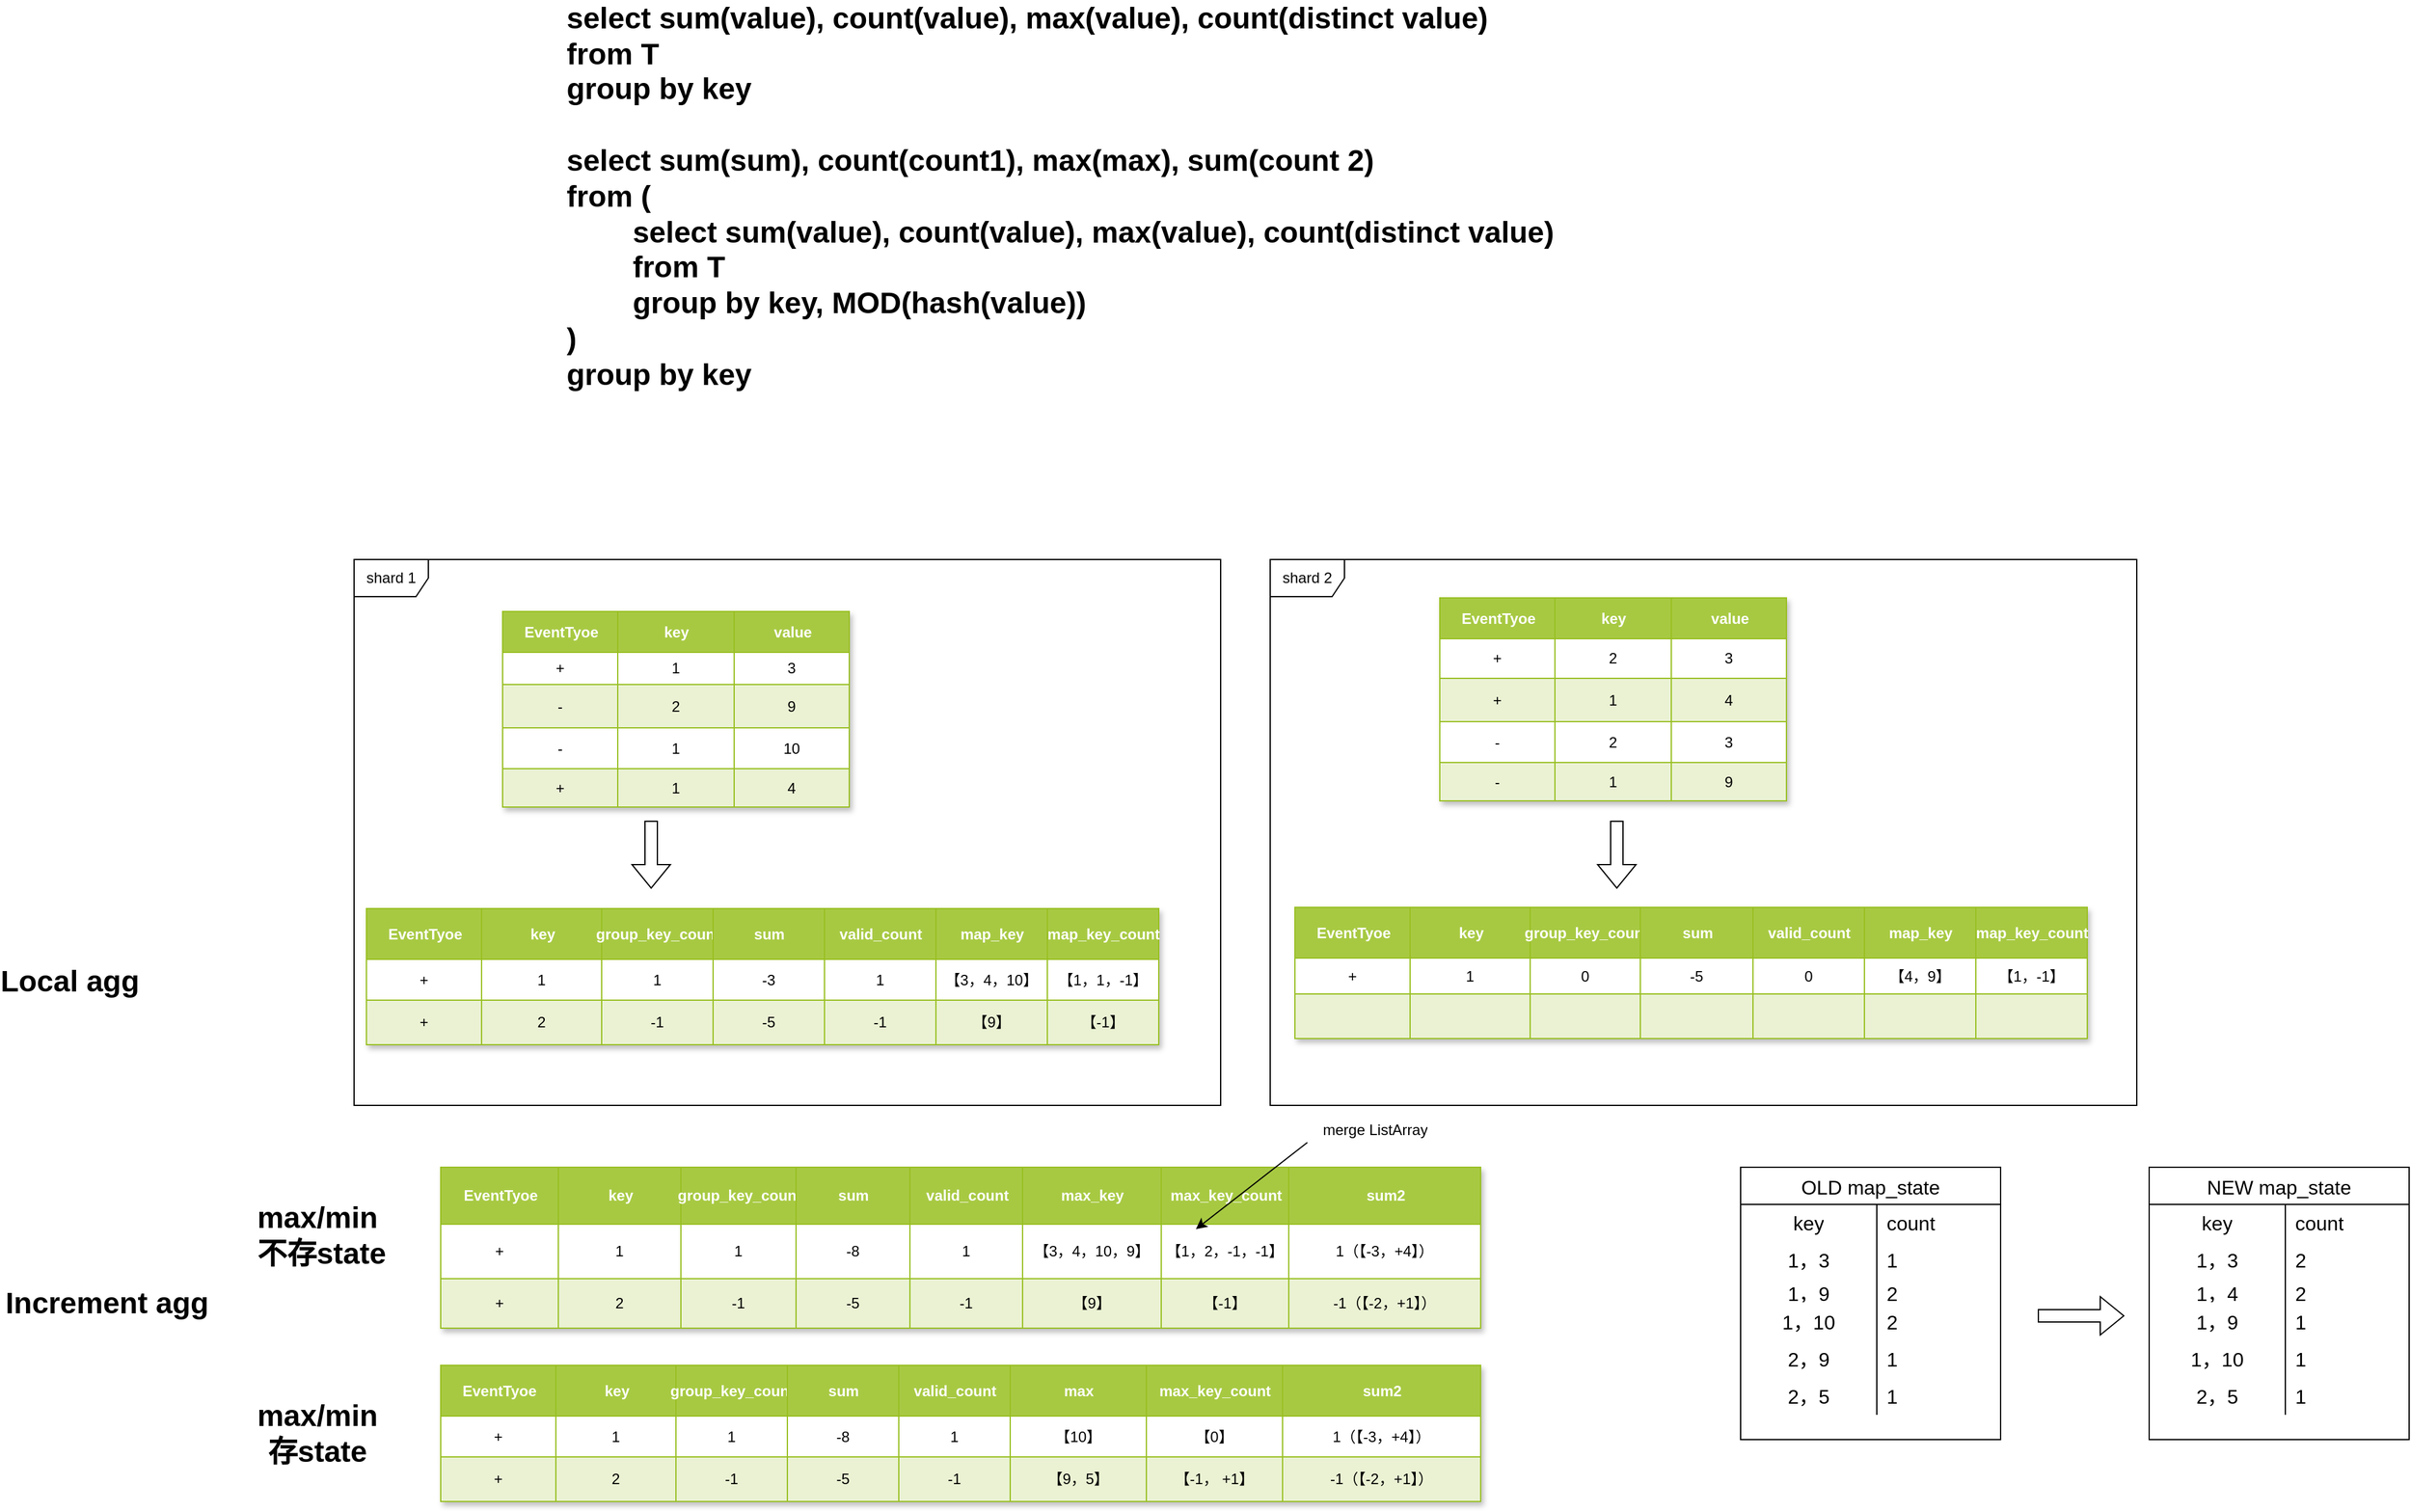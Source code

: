 <mxfile version="22.0.4" type="github">
  <diagram name="第 1 页" id="89G4R8s6T6oMadFMvLtD">
    <mxGraphModel dx="3024" dy="2384" grid="1" gridSize="10" guides="1" tooltips="1" connect="1" arrows="1" fold="1" page="1" pageScale="1" pageWidth="827" pageHeight="1169" math="0" shadow="0">
      <root>
        <mxCell id="0" />
        <mxCell id="1" parent="0" />
        <mxCell id="99pTlGcqJ_W1B6bQg11n-1" value="Assets" style="childLayout=tableLayout;recursiveResize=0;strokeColor=#98bf21;fillColor=#A7C942;shadow=1;" vertex="1" parent="1">
          <mxGeometry x="70" y="101" width="280" height="158" as="geometry" />
        </mxCell>
        <mxCell id="99pTlGcqJ_W1B6bQg11n-2" style="shape=tableRow;horizontal=0;startSize=0;swimlaneHead=0;swimlaneBody=0;top=0;left=0;bottom=0;right=0;dropTarget=0;collapsible=0;recursiveResize=0;expand=0;fontStyle=0;strokeColor=inherit;fillColor=#ffffff;" vertex="1" parent="99pTlGcqJ_W1B6bQg11n-1">
          <mxGeometry width="280" height="33" as="geometry" />
        </mxCell>
        <mxCell id="99pTlGcqJ_W1B6bQg11n-3" value="EventTyoe" style="connectable=0;recursiveResize=0;strokeColor=inherit;fillColor=#A7C942;align=center;fontStyle=1;fontColor=#FFFFFF;html=1;" vertex="1" parent="99pTlGcqJ_W1B6bQg11n-2">
          <mxGeometry width="93" height="33" as="geometry">
            <mxRectangle width="93" height="33" as="alternateBounds" />
          </mxGeometry>
        </mxCell>
        <mxCell id="99pTlGcqJ_W1B6bQg11n-4" value="key" style="connectable=0;recursiveResize=0;strokeColor=inherit;fillColor=#A7C942;align=center;fontStyle=1;fontColor=#FFFFFF;html=1;" vertex="1" parent="99pTlGcqJ_W1B6bQg11n-2">
          <mxGeometry x="93" width="94" height="33" as="geometry">
            <mxRectangle width="94" height="33" as="alternateBounds" />
          </mxGeometry>
        </mxCell>
        <mxCell id="99pTlGcqJ_W1B6bQg11n-5" value="value" style="connectable=0;recursiveResize=0;strokeColor=inherit;fillColor=#A7C942;align=center;fontStyle=1;fontColor=#FFFFFF;html=1;" vertex="1" parent="99pTlGcqJ_W1B6bQg11n-2">
          <mxGeometry x="187" width="93" height="33" as="geometry">
            <mxRectangle width="93" height="33" as="alternateBounds" />
          </mxGeometry>
        </mxCell>
        <mxCell id="99pTlGcqJ_W1B6bQg11n-6" value="" style="shape=tableRow;horizontal=0;startSize=0;swimlaneHead=0;swimlaneBody=0;top=0;left=0;bottom=0;right=0;dropTarget=0;collapsible=0;recursiveResize=0;expand=0;fontStyle=0;strokeColor=inherit;fillColor=#ffffff;" vertex="1" parent="99pTlGcqJ_W1B6bQg11n-1">
          <mxGeometry y="33" width="280" height="26" as="geometry" />
        </mxCell>
        <mxCell id="99pTlGcqJ_W1B6bQg11n-7" value="+" style="connectable=0;recursiveResize=0;strokeColor=inherit;fillColor=inherit;align=center;whiteSpace=wrap;html=1;" vertex="1" parent="99pTlGcqJ_W1B6bQg11n-6">
          <mxGeometry width="93" height="26" as="geometry">
            <mxRectangle width="93" height="26" as="alternateBounds" />
          </mxGeometry>
        </mxCell>
        <mxCell id="99pTlGcqJ_W1B6bQg11n-8" value="1" style="connectable=0;recursiveResize=0;strokeColor=inherit;fillColor=inherit;align=center;whiteSpace=wrap;html=1;" vertex="1" parent="99pTlGcqJ_W1B6bQg11n-6">
          <mxGeometry x="93" width="94" height="26" as="geometry">
            <mxRectangle width="94" height="26" as="alternateBounds" />
          </mxGeometry>
        </mxCell>
        <mxCell id="99pTlGcqJ_W1B6bQg11n-9" value="3" style="connectable=0;recursiveResize=0;strokeColor=inherit;fillColor=inherit;align=center;whiteSpace=wrap;html=1;" vertex="1" parent="99pTlGcqJ_W1B6bQg11n-6">
          <mxGeometry x="187" width="93" height="26" as="geometry">
            <mxRectangle width="93" height="26" as="alternateBounds" />
          </mxGeometry>
        </mxCell>
        <mxCell id="99pTlGcqJ_W1B6bQg11n-10" value="" style="shape=tableRow;horizontal=0;startSize=0;swimlaneHead=0;swimlaneBody=0;top=0;left=0;bottom=0;right=0;dropTarget=0;collapsible=0;recursiveResize=0;expand=0;fontStyle=1;strokeColor=inherit;fillColor=#EAF2D3;" vertex="1" parent="99pTlGcqJ_W1B6bQg11n-1">
          <mxGeometry y="59" width="280" height="35" as="geometry" />
        </mxCell>
        <mxCell id="99pTlGcqJ_W1B6bQg11n-11" value="-" style="connectable=0;recursiveResize=0;strokeColor=inherit;fillColor=inherit;whiteSpace=wrap;html=1;" vertex="1" parent="99pTlGcqJ_W1B6bQg11n-10">
          <mxGeometry width="93" height="35" as="geometry">
            <mxRectangle width="93" height="35" as="alternateBounds" />
          </mxGeometry>
        </mxCell>
        <mxCell id="99pTlGcqJ_W1B6bQg11n-12" value="2" style="connectable=0;recursiveResize=0;strokeColor=inherit;fillColor=inherit;whiteSpace=wrap;html=1;" vertex="1" parent="99pTlGcqJ_W1B6bQg11n-10">
          <mxGeometry x="93" width="94" height="35" as="geometry">
            <mxRectangle width="94" height="35" as="alternateBounds" />
          </mxGeometry>
        </mxCell>
        <mxCell id="99pTlGcqJ_W1B6bQg11n-13" value="9" style="connectable=0;recursiveResize=0;strokeColor=inherit;fillColor=inherit;whiteSpace=wrap;html=1;" vertex="1" parent="99pTlGcqJ_W1B6bQg11n-10">
          <mxGeometry x="187" width="93" height="35" as="geometry">
            <mxRectangle width="93" height="35" as="alternateBounds" />
          </mxGeometry>
        </mxCell>
        <mxCell id="99pTlGcqJ_W1B6bQg11n-14" value="" style="shape=tableRow;horizontal=0;startSize=0;swimlaneHead=0;swimlaneBody=0;top=0;left=0;bottom=0;right=0;dropTarget=0;collapsible=0;recursiveResize=0;expand=0;fontStyle=0;strokeColor=inherit;fillColor=#ffffff;" vertex="1" parent="99pTlGcqJ_W1B6bQg11n-1">
          <mxGeometry y="94" width="280" height="33" as="geometry" />
        </mxCell>
        <mxCell id="99pTlGcqJ_W1B6bQg11n-15" value="-" style="connectable=0;recursiveResize=0;strokeColor=inherit;fillColor=inherit;fontStyle=0;align=center;whiteSpace=wrap;html=1;" vertex="1" parent="99pTlGcqJ_W1B6bQg11n-14">
          <mxGeometry width="93" height="33" as="geometry">
            <mxRectangle width="93" height="33" as="alternateBounds" />
          </mxGeometry>
        </mxCell>
        <mxCell id="99pTlGcqJ_W1B6bQg11n-16" value="1" style="connectable=0;recursiveResize=0;strokeColor=inherit;fillColor=inherit;fontStyle=0;align=center;whiteSpace=wrap;html=1;" vertex="1" parent="99pTlGcqJ_W1B6bQg11n-14">
          <mxGeometry x="93" width="94" height="33" as="geometry">
            <mxRectangle width="94" height="33" as="alternateBounds" />
          </mxGeometry>
        </mxCell>
        <mxCell id="99pTlGcqJ_W1B6bQg11n-17" value="10" style="connectable=0;recursiveResize=0;strokeColor=inherit;fillColor=inherit;fontStyle=0;align=center;whiteSpace=wrap;html=1;" vertex="1" parent="99pTlGcqJ_W1B6bQg11n-14">
          <mxGeometry x="187" width="93" height="33" as="geometry">
            <mxRectangle width="93" height="33" as="alternateBounds" />
          </mxGeometry>
        </mxCell>
        <mxCell id="99pTlGcqJ_W1B6bQg11n-18" value="" style="shape=tableRow;horizontal=0;startSize=0;swimlaneHead=0;swimlaneBody=0;top=0;left=0;bottom=0;right=0;dropTarget=0;collapsible=0;recursiveResize=0;expand=0;fontStyle=1;strokeColor=inherit;fillColor=#EAF2D3;" vertex="1" parent="99pTlGcqJ_W1B6bQg11n-1">
          <mxGeometry y="127" width="280" height="31" as="geometry" />
        </mxCell>
        <mxCell id="99pTlGcqJ_W1B6bQg11n-19" value="+" style="connectable=0;recursiveResize=0;strokeColor=inherit;fillColor=inherit;whiteSpace=wrap;html=1;" vertex="1" parent="99pTlGcqJ_W1B6bQg11n-18">
          <mxGeometry width="93" height="31" as="geometry">
            <mxRectangle width="93" height="31" as="alternateBounds" />
          </mxGeometry>
        </mxCell>
        <mxCell id="99pTlGcqJ_W1B6bQg11n-20" value="1" style="connectable=0;recursiveResize=0;strokeColor=inherit;fillColor=inherit;whiteSpace=wrap;html=1;" vertex="1" parent="99pTlGcqJ_W1B6bQg11n-18">
          <mxGeometry x="93" width="94" height="31" as="geometry">
            <mxRectangle width="94" height="31" as="alternateBounds" />
          </mxGeometry>
        </mxCell>
        <mxCell id="99pTlGcqJ_W1B6bQg11n-21" value="4" style="connectable=0;recursiveResize=0;strokeColor=inherit;fillColor=inherit;whiteSpace=wrap;html=1;" vertex="1" parent="99pTlGcqJ_W1B6bQg11n-18">
          <mxGeometry x="187" width="93" height="31" as="geometry">
            <mxRectangle width="93" height="31" as="alternateBounds" />
          </mxGeometry>
        </mxCell>
        <mxCell id="99pTlGcqJ_W1B6bQg11n-55" value="Assets" style="childLayout=tableLayout;recursiveResize=0;strokeColor=#98bf21;fillColor=#A7C942;shadow=1;" vertex="1" parent="1">
          <mxGeometry x="-40" y="341" width="640" height="110" as="geometry" />
        </mxCell>
        <mxCell id="99pTlGcqJ_W1B6bQg11n-56" style="shape=tableRow;horizontal=0;startSize=0;swimlaneHead=0;swimlaneBody=0;top=0;left=0;bottom=0;right=0;dropTarget=0;collapsible=0;recursiveResize=0;expand=0;fontStyle=0;strokeColor=inherit;fillColor=#ffffff;" vertex="1" parent="99pTlGcqJ_W1B6bQg11n-55">
          <mxGeometry width="640" height="41" as="geometry" />
        </mxCell>
        <mxCell id="99pTlGcqJ_W1B6bQg11n-57" value="EventTyoe" style="connectable=0;recursiveResize=0;strokeColor=inherit;fillColor=#A7C942;align=center;fontStyle=1;fontColor=#FFFFFF;html=1;" vertex="1" parent="99pTlGcqJ_W1B6bQg11n-56">
          <mxGeometry width="93" height="41" as="geometry">
            <mxRectangle width="93" height="41" as="alternateBounds" />
          </mxGeometry>
        </mxCell>
        <mxCell id="99pTlGcqJ_W1B6bQg11n-58" value="key" style="connectable=0;recursiveResize=0;strokeColor=inherit;fillColor=#A7C942;align=center;fontStyle=1;fontColor=#FFFFFF;html=1;" vertex="1" parent="99pTlGcqJ_W1B6bQg11n-56">
          <mxGeometry x="93" width="97" height="41" as="geometry">
            <mxRectangle width="97" height="41" as="alternateBounds" />
          </mxGeometry>
        </mxCell>
        <mxCell id="99pTlGcqJ_W1B6bQg11n-59" value="group_key_count" style="connectable=0;recursiveResize=0;strokeColor=inherit;fillColor=#A7C942;align=center;fontStyle=1;fontColor=#FFFFFF;html=1;" vertex="1" parent="99pTlGcqJ_W1B6bQg11n-56">
          <mxGeometry x="190" width="90" height="41" as="geometry">
            <mxRectangle width="90" height="41" as="alternateBounds" />
          </mxGeometry>
        </mxCell>
        <mxCell id="99pTlGcqJ_W1B6bQg11n-149" value="sum" style="connectable=0;recursiveResize=0;strokeColor=inherit;fillColor=#A7C942;align=center;fontStyle=1;fontColor=#FFFFFF;html=1;" vertex="1" parent="99pTlGcqJ_W1B6bQg11n-56">
          <mxGeometry x="280" width="90" height="41" as="geometry">
            <mxRectangle width="90" height="41" as="alternateBounds" />
          </mxGeometry>
        </mxCell>
        <mxCell id="99pTlGcqJ_W1B6bQg11n-154" value="valid_count" style="connectable=0;recursiveResize=0;strokeColor=inherit;fillColor=#A7C942;align=center;fontStyle=1;fontColor=#FFFFFF;html=1;" vertex="1" parent="99pTlGcqJ_W1B6bQg11n-56">
          <mxGeometry x="370" width="90" height="41" as="geometry">
            <mxRectangle width="90" height="41" as="alternateBounds" />
          </mxGeometry>
        </mxCell>
        <mxCell id="99pTlGcqJ_W1B6bQg11n-159" value="map_key" style="connectable=0;recursiveResize=0;strokeColor=inherit;fillColor=#A7C942;align=center;fontStyle=1;fontColor=#FFFFFF;html=1;" vertex="1" parent="99pTlGcqJ_W1B6bQg11n-56">
          <mxGeometry x="460" width="90" height="41" as="geometry">
            <mxRectangle width="90" height="41" as="alternateBounds" />
          </mxGeometry>
        </mxCell>
        <mxCell id="99pTlGcqJ_W1B6bQg11n-164" value="map_key_count" style="connectable=0;recursiveResize=0;strokeColor=inherit;fillColor=#A7C942;align=center;fontStyle=1;fontColor=#FFFFFF;html=1;" vertex="1" parent="99pTlGcqJ_W1B6bQg11n-56">
          <mxGeometry x="550" width="90" height="41" as="geometry">
            <mxRectangle width="90" height="41" as="alternateBounds" />
          </mxGeometry>
        </mxCell>
        <mxCell id="99pTlGcqJ_W1B6bQg11n-60" value="" style="shape=tableRow;horizontal=0;startSize=0;swimlaneHead=0;swimlaneBody=0;top=0;left=0;bottom=0;right=0;dropTarget=0;collapsible=0;recursiveResize=0;expand=0;fontStyle=0;strokeColor=inherit;fillColor=#ffffff;" vertex="1" parent="99pTlGcqJ_W1B6bQg11n-55">
          <mxGeometry y="41" width="640" height="33" as="geometry" />
        </mxCell>
        <mxCell id="99pTlGcqJ_W1B6bQg11n-61" value="+" style="connectable=0;recursiveResize=0;strokeColor=inherit;fillColor=inherit;align=center;whiteSpace=wrap;html=1;" vertex="1" parent="99pTlGcqJ_W1B6bQg11n-60">
          <mxGeometry width="93" height="33" as="geometry">
            <mxRectangle width="93" height="33" as="alternateBounds" />
          </mxGeometry>
        </mxCell>
        <mxCell id="99pTlGcqJ_W1B6bQg11n-62" value="1" style="connectable=0;recursiveResize=0;strokeColor=inherit;fillColor=inherit;align=center;whiteSpace=wrap;html=1;" vertex="1" parent="99pTlGcqJ_W1B6bQg11n-60">
          <mxGeometry x="93" width="97" height="33" as="geometry">
            <mxRectangle width="97" height="33" as="alternateBounds" />
          </mxGeometry>
        </mxCell>
        <mxCell id="99pTlGcqJ_W1B6bQg11n-63" value="1" style="connectable=0;recursiveResize=0;strokeColor=inherit;fillColor=inherit;align=center;whiteSpace=wrap;html=1;" vertex="1" parent="99pTlGcqJ_W1B6bQg11n-60">
          <mxGeometry x="190" width="90" height="33" as="geometry">
            <mxRectangle width="90" height="33" as="alternateBounds" />
          </mxGeometry>
        </mxCell>
        <mxCell id="99pTlGcqJ_W1B6bQg11n-150" value="-3" style="connectable=0;recursiveResize=0;strokeColor=inherit;fillColor=inherit;align=center;whiteSpace=wrap;html=1;" vertex="1" parent="99pTlGcqJ_W1B6bQg11n-60">
          <mxGeometry x="280" width="90" height="33" as="geometry">
            <mxRectangle width="90" height="33" as="alternateBounds" />
          </mxGeometry>
        </mxCell>
        <mxCell id="99pTlGcqJ_W1B6bQg11n-155" value="1" style="connectable=0;recursiveResize=0;strokeColor=inherit;fillColor=inherit;align=center;whiteSpace=wrap;html=1;" vertex="1" parent="99pTlGcqJ_W1B6bQg11n-60">
          <mxGeometry x="370" width="90" height="33" as="geometry">
            <mxRectangle width="90" height="33" as="alternateBounds" />
          </mxGeometry>
        </mxCell>
        <mxCell id="99pTlGcqJ_W1B6bQg11n-160" value="【3，4，10】" style="connectable=0;recursiveResize=0;strokeColor=inherit;fillColor=inherit;align=center;whiteSpace=wrap;html=1;" vertex="1" parent="99pTlGcqJ_W1B6bQg11n-60">
          <mxGeometry x="460" width="90" height="33" as="geometry">
            <mxRectangle width="90" height="33" as="alternateBounds" />
          </mxGeometry>
        </mxCell>
        <mxCell id="99pTlGcqJ_W1B6bQg11n-165" value="【1，1，-1】" style="connectable=0;recursiveResize=0;strokeColor=inherit;fillColor=inherit;align=center;whiteSpace=wrap;html=1;" vertex="1" parent="99pTlGcqJ_W1B6bQg11n-60">
          <mxGeometry x="550" width="90" height="33" as="geometry">
            <mxRectangle width="90" height="33" as="alternateBounds" />
          </mxGeometry>
        </mxCell>
        <mxCell id="99pTlGcqJ_W1B6bQg11n-64" value="" style="shape=tableRow;horizontal=0;startSize=0;swimlaneHead=0;swimlaneBody=0;top=0;left=0;bottom=0;right=0;dropTarget=0;collapsible=0;recursiveResize=0;expand=0;fontStyle=1;strokeColor=inherit;fillColor=#EAF2D3;" vertex="1" parent="99pTlGcqJ_W1B6bQg11n-55">
          <mxGeometry y="74" width="640" height="36" as="geometry" />
        </mxCell>
        <mxCell id="99pTlGcqJ_W1B6bQg11n-65" value="+" style="connectable=0;recursiveResize=0;strokeColor=inherit;fillColor=inherit;whiteSpace=wrap;html=1;" vertex="1" parent="99pTlGcqJ_W1B6bQg11n-64">
          <mxGeometry width="93" height="36" as="geometry">
            <mxRectangle width="93" height="36" as="alternateBounds" />
          </mxGeometry>
        </mxCell>
        <mxCell id="99pTlGcqJ_W1B6bQg11n-66" value="2" style="connectable=0;recursiveResize=0;strokeColor=inherit;fillColor=inherit;whiteSpace=wrap;html=1;" vertex="1" parent="99pTlGcqJ_W1B6bQg11n-64">
          <mxGeometry x="93" width="97" height="36" as="geometry">
            <mxRectangle width="97" height="36" as="alternateBounds" />
          </mxGeometry>
        </mxCell>
        <mxCell id="99pTlGcqJ_W1B6bQg11n-67" value="-1" style="connectable=0;recursiveResize=0;strokeColor=inherit;fillColor=inherit;whiteSpace=wrap;html=1;" vertex="1" parent="99pTlGcqJ_W1B6bQg11n-64">
          <mxGeometry x="190" width="90" height="36" as="geometry">
            <mxRectangle width="90" height="36" as="alternateBounds" />
          </mxGeometry>
        </mxCell>
        <mxCell id="99pTlGcqJ_W1B6bQg11n-151" value="-5" style="connectable=0;recursiveResize=0;strokeColor=inherit;fillColor=inherit;whiteSpace=wrap;html=1;" vertex="1" parent="99pTlGcqJ_W1B6bQg11n-64">
          <mxGeometry x="280" width="90" height="36" as="geometry">
            <mxRectangle width="90" height="36" as="alternateBounds" />
          </mxGeometry>
        </mxCell>
        <mxCell id="99pTlGcqJ_W1B6bQg11n-156" value="-1" style="connectable=0;recursiveResize=0;strokeColor=inherit;fillColor=inherit;whiteSpace=wrap;html=1;" vertex="1" parent="99pTlGcqJ_W1B6bQg11n-64">
          <mxGeometry x="370" width="90" height="36" as="geometry">
            <mxRectangle width="90" height="36" as="alternateBounds" />
          </mxGeometry>
        </mxCell>
        <mxCell id="99pTlGcqJ_W1B6bQg11n-161" value="【9】" style="connectable=0;recursiveResize=0;strokeColor=inherit;fillColor=inherit;whiteSpace=wrap;html=1;" vertex="1" parent="99pTlGcqJ_W1B6bQg11n-64">
          <mxGeometry x="460" width="90" height="36" as="geometry">
            <mxRectangle width="90" height="36" as="alternateBounds" />
          </mxGeometry>
        </mxCell>
        <mxCell id="99pTlGcqJ_W1B6bQg11n-166" value="【-1】" style="connectable=0;recursiveResize=0;strokeColor=inherit;fillColor=inherit;whiteSpace=wrap;html=1;" vertex="1" parent="99pTlGcqJ_W1B6bQg11n-64">
          <mxGeometry x="550" width="90" height="36" as="geometry">
            <mxRectangle width="90" height="36" as="alternateBounds" />
          </mxGeometry>
        </mxCell>
        <mxCell id="99pTlGcqJ_W1B6bQg11n-26" value="Assets" style="childLayout=tableLayout;recursiveResize=0;strokeColor=#98bf21;fillColor=#A7C942;shadow=1;" vertex="1" parent="1">
          <mxGeometry x="827" y="90" width="280" height="164" as="geometry" />
        </mxCell>
        <mxCell id="99pTlGcqJ_W1B6bQg11n-27" style="shape=tableRow;horizontal=0;startSize=0;swimlaneHead=0;swimlaneBody=0;top=0;left=0;bottom=0;right=0;dropTarget=0;collapsible=0;recursiveResize=0;expand=0;fontStyle=0;strokeColor=inherit;fillColor=#ffffff;" vertex="1" parent="99pTlGcqJ_W1B6bQg11n-26">
          <mxGeometry width="280" height="33" as="geometry" />
        </mxCell>
        <mxCell id="99pTlGcqJ_W1B6bQg11n-28" value="EventTyoe" style="connectable=0;recursiveResize=0;strokeColor=inherit;fillColor=#A7C942;align=center;fontStyle=1;fontColor=#FFFFFF;html=1;" vertex="1" parent="99pTlGcqJ_W1B6bQg11n-27">
          <mxGeometry width="93" height="33" as="geometry">
            <mxRectangle width="93" height="33" as="alternateBounds" />
          </mxGeometry>
        </mxCell>
        <mxCell id="99pTlGcqJ_W1B6bQg11n-29" value="key" style="connectable=0;recursiveResize=0;strokeColor=inherit;fillColor=#A7C942;align=center;fontStyle=1;fontColor=#FFFFFF;html=1;" vertex="1" parent="99pTlGcqJ_W1B6bQg11n-27">
          <mxGeometry x="93" width="94" height="33" as="geometry">
            <mxRectangle width="94" height="33" as="alternateBounds" />
          </mxGeometry>
        </mxCell>
        <mxCell id="99pTlGcqJ_W1B6bQg11n-30" value="value" style="connectable=0;recursiveResize=0;strokeColor=inherit;fillColor=#A7C942;align=center;fontStyle=1;fontColor=#FFFFFF;html=1;" vertex="1" parent="99pTlGcqJ_W1B6bQg11n-27">
          <mxGeometry x="187" width="93" height="33" as="geometry">
            <mxRectangle width="93" height="33" as="alternateBounds" />
          </mxGeometry>
        </mxCell>
        <mxCell id="99pTlGcqJ_W1B6bQg11n-31" value="" style="shape=tableRow;horizontal=0;startSize=0;swimlaneHead=0;swimlaneBody=0;top=0;left=0;bottom=0;right=0;dropTarget=0;collapsible=0;recursiveResize=0;expand=0;fontStyle=0;strokeColor=inherit;fillColor=#ffffff;" vertex="1" parent="99pTlGcqJ_W1B6bQg11n-26">
          <mxGeometry y="33" width="280" height="32" as="geometry" />
        </mxCell>
        <mxCell id="99pTlGcqJ_W1B6bQg11n-32" value="+" style="connectable=0;recursiveResize=0;strokeColor=inherit;fillColor=inherit;align=center;whiteSpace=wrap;html=1;" vertex="1" parent="99pTlGcqJ_W1B6bQg11n-31">
          <mxGeometry width="93" height="32" as="geometry">
            <mxRectangle width="93" height="32" as="alternateBounds" />
          </mxGeometry>
        </mxCell>
        <mxCell id="99pTlGcqJ_W1B6bQg11n-33" value="2" style="connectable=0;recursiveResize=0;strokeColor=inherit;fillColor=inherit;align=center;whiteSpace=wrap;html=1;" vertex="1" parent="99pTlGcqJ_W1B6bQg11n-31">
          <mxGeometry x="93" width="94" height="32" as="geometry">
            <mxRectangle width="94" height="32" as="alternateBounds" />
          </mxGeometry>
        </mxCell>
        <mxCell id="99pTlGcqJ_W1B6bQg11n-34" value="3" style="connectable=0;recursiveResize=0;strokeColor=inherit;fillColor=inherit;align=center;whiteSpace=wrap;html=1;" vertex="1" parent="99pTlGcqJ_W1B6bQg11n-31">
          <mxGeometry x="187" width="93" height="32" as="geometry">
            <mxRectangle width="93" height="32" as="alternateBounds" />
          </mxGeometry>
        </mxCell>
        <mxCell id="99pTlGcqJ_W1B6bQg11n-35" value="" style="shape=tableRow;horizontal=0;startSize=0;swimlaneHead=0;swimlaneBody=0;top=0;left=0;bottom=0;right=0;dropTarget=0;collapsible=0;recursiveResize=0;expand=0;fontStyle=1;strokeColor=inherit;fillColor=#EAF2D3;" vertex="1" parent="99pTlGcqJ_W1B6bQg11n-26">
          <mxGeometry y="65" width="280" height="35" as="geometry" />
        </mxCell>
        <mxCell id="99pTlGcqJ_W1B6bQg11n-36" value="+" style="connectable=0;recursiveResize=0;strokeColor=inherit;fillColor=inherit;whiteSpace=wrap;html=1;" vertex="1" parent="99pTlGcqJ_W1B6bQg11n-35">
          <mxGeometry width="93" height="35" as="geometry">
            <mxRectangle width="93" height="35" as="alternateBounds" />
          </mxGeometry>
        </mxCell>
        <mxCell id="99pTlGcqJ_W1B6bQg11n-37" value="1" style="connectable=0;recursiveResize=0;strokeColor=inherit;fillColor=inherit;whiteSpace=wrap;html=1;" vertex="1" parent="99pTlGcqJ_W1B6bQg11n-35">
          <mxGeometry x="93" width="94" height="35" as="geometry">
            <mxRectangle width="94" height="35" as="alternateBounds" />
          </mxGeometry>
        </mxCell>
        <mxCell id="99pTlGcqJ_W1B6bQg11n-38" value="4" style="connectable=0;recursiveResize=0;strokeColor=inherit;fillColor=inherit;whiteSpace=wrap;html=1;" vertex="1" parent="99pTlGcqJ_W1B6bQg11n-35">
          <mxGeometry x="187" width="93" height="35" as="geometry">
            <mxRectangle width="93" height="35" as="alternateBounds" />
          </mxGeometry>
        </mxCell>
        <mxCell id="99pTlGcqJ_W1B6bQg11n-39" value="" style="shape=tableRow;horizontal=0;startSize=0;swimlaneHead=0;swimlaneBody=0;top=0;left=0;bottom=0;right=0;dropTarget=0;collapsible=0;recursiveResize=0;expand=0;fontStyle=0;strokeColor=inherit;fillColor=#ffffff;" vertex="1" parent="99pTlGcqJ_W1B6bQg11n-26">
          <mxGeometry y="100" width="280" height="33" as="geometry" />
        </mxCell>
        <mxCell id="99pTlGcqJ_W1B6bQg11n-40" value="-" style="connectable=0;recursiveResize=0;strokeColor=inherit;fillColor=inherit;fontStyle=0;align=center;whiteSpace=wrap;html=1;" vertex="1" parent="99pTlGcqJ_W1B6bQg11n-39">
          <mxGeometry width="93" height="33" as="geometry">
            <mxRectangle width="93" height="33" as="alternateBounds" />
          </mxGeometry>
        </mxCell>
        <mxCell id="99pTlGcqJ_W1B6bQg11n-41" value="2" style="connectable=0;recursiveResize=0;strokeColor=inherit;fillColor=inherit;fontStyle=0;align=center;whiteSpace=wrap;html=1;" vertex="1" parent="99pTlGcqJ_W1B6bQg11n-39">
          <mxGeometry x="93" width="94" height="33" as="geometry">
            <mxRectangle width="94" height="33" as="alternateBounds" />
          </mxGeometry>
        </mxCell>
        <mxCell id="99pTlGcqJ_W1B6bQg11n-42" value="3" style="connectable=0;recursiveResize=0;strokeColor=inherit;fillColor=inherit;fontStyle=0;align=center;whiteSpace=wrap;html=1;" vertex="1" parent="99pTlGcqJ_W1B6bQg11n-39">
          <mxGeometry x="187" width="93" height="33" as="geometry">
            <mxRectangle width="93" height="33" as="alternateBounds" />
          </mxGeometry>
        </mxCell>
        <mxCell id="99pTlGcqJ_W1B6bQg11n-43" value="" style="shape=tableRow;horizontal=0;startSize=0;swimlaneHead=0;swimlaneBody=0;top=0;left=0;bottom=0;right=0;dropTarget=0;collapsible=0;recursiveResize=0;expand=0;fontStyle=1;strokeColor=inherit;fillColor=#EAF2D3;" vertex="1" parent="99pTlGcqJ_W1B6bQg11n-26">
          <mxGeometry y="133" width="280" height="31" as="geometry" />
        </mxCell>
        <mxCell id="99pTlGcqJ_W1B6bQg11n-44" value="-" style="connectable=0;recursiveResize=0;strokeColor=inherit;fillColor=inherit;whiteSpace=wrap;html=1;" vertex="1" parent="99pTlGcqJ_W1B6bQg11n-43">
          <mxGeometry width="93" height="31" as="geometry">
            <mxRectangle width="93" height="31" as="alternateBounds" />
          </mxGeometry>
        </mxCell>
        <mxCell id="99pTlGcqJ_W1B6bQg11n-45" value="1" style="connectable=0;recursiveResize=0;strokeColor=inherit;fillColor=inherit;whiteSpace=wrap;html=1;" vertex="1" parent="99pTlGcqJ_W1B6bQg11n-43">
          <mxGeometry x="93" width="94" height="31" as="geometry">
            <mxRectangle width="94" height="31" as="alternateBounds" />
          </mxGeometry>
        </mxCell>
        <mxCell id="99pTlGcqJ_W1B6bQg11n-46" value="9" style="connectable=0;recursiveResize=0;strokeColor=inherit;fillColor=inherit;whiteSpace=wrap;html=1;" vertex="1" parent="99pTlGcqJ_W1B6bQg11n-43">
          <mxGeometry x="187" width="93" height="31" as="geometry">
            <mxRectangle width="93" height="31" as="alternateBounds" />
          </mxGeometry>
        </mxCell>
        <mxCell id="99pTlGcqJ_W1B6bQg11n-290" value="Assets" style="childLayout=tableLayout;recursiveResize=0;strokeColor=#98bf21;fillColor=#A7C942;shadow=1;" vertex="1" parent="1">
          <mxGeometry x="710" y="340" width="640" height="106" as="geometry" />
        </mxCell>
        <mxCell id="99pTlGcqJ_W1B6bQg11n-291" style="shape=tableRow;horizontal=0;startSize=0;swimlaneHead=0;swimlaneBody=0;top=0;left=0;bottom=0;right=0;dropTarget=0;collapsible=0;recursiveResize=0;expand=0;fontStyle=0;strokeColor=inherit;fillColor=#ffffff;" vertex="1" parent="99pTlGcqJ_W1B6bQg11n-290">
          <mxGeometry width="640" height="41" as="geometry" />
        </mxCell>
        <mxCell id="99pTlGcqJ_W1B6bQg11n-292" value="EventTyoe" style="connectable=0;recursiveResize=0;strokeColor=inherit;fillColor=#A7C942;align=center;fontStyle=1;fontColor=#FFFFFF;html=1;" vertex="1" parent="99pTlGcqJ_W1B6bQg11n-291">
          <mxGeometry width="93" height="41" as="geometry">
            <mxRectangle width="93" height="41" as="alternateBounds" />
          </mxGeometry>
        </mxCell>
        <mxCell id="99pTlGcqJ_W1B6bQg11n-293" value="key" style="connectable=0;recursiveResize=0;strokeColor=inherit;fillColor=#A7C942;align=center;fontStyle=1;fontColor=#FFFFFF;html=1;" vertex="1" parent="99pTlGcqJ_W1B6bQg11n-291">
          <mxGeometry x="93" width="97" height="41" as="geometry">
            <mxRectangle width="97" height="41" as="alternateBounds" />
          </mxGeometry>
        </mxCell>
        <mxCell id="99pTlGcqJ_W1B6bQg11n-294" value="group_key_count" style="connectable=0;recursiveResize=0;strokeColor=inherit;fillColor=#A7C942;align=center;fontStyle=1;fontColor=#FFFFFF;html=1;" vertex="1" parent="99pTlGcqJ_W1B6bQg11n-291">
          <mxGeometry x="190" width="89" height="41" as="geometry">
            <mxRectangle width="89" height="41" as="alternateBounds" />
          </mxGeometry>
        </mxCell>
        <mxCell id="99pTlGcqJ_W1B6bQg11n-295" value="sum" style="connectable=0;recursiveResize=0;strokeColor=inherit;fillColor=#A7C942;align=center;fontStyle=1;fontColor=#FFFFFF;html=1;" vertex="1" parent="99pTlGcqJ_W1B6bQg11n-291">
          <mxGeometry x="279" width="91" height="41" as="geometry">
            <mxRectangle width="91" height="41" as="alternateBounds" />
          </mxGeometry>
        </mxCell>
        <mxCell id="99pTlGcqJ_W1B6bQg11n-296" value="valid_count" style="connectable=0;recursiveResize=0;strokeColor=inherit;fillColor=#A7C942;align=center;fontStyle=1;fontColor=#FFFFFF;html=1;" vertex="1" parent="99pTlGcqJ_W1B6bQg11n-291">
          <mxGeometry x="370" width="90" height="41" as="geometry">
            <mxRectangle width="90" height="41" as="alternateBounds" />
          </mxGeometry>
        </mxCell>
        <mxCell id="99pTlGcqJ_W1B6bQg11n-297" value="map_key" style="connectable=0;recursiveResize=0;strokeColor=inherit;fillColor=#A7C942;align=center;fontStyle=1;fontColor=#FFFFFF;html=1;" vertex="1" parent="99pTlGcqJ_W1B6bQg11n-291">
          <mxGeometry x="460" width="90" height="41" as="geometry">
            <mxRectangle width="90" height="41" as="alternateBounds" />
          </mxGeometry>
        </mxCell>
        <mxCell id="99pTlGcqJ_W1B6bQg11n-298" value="map_key_count" style="connectable=0;recursiveResize=0;strokeColor=inherit;fillColor=#A7C942;align=center;fontStyle=1;fontColor=#FFFFFF;html=1;" vertex="1" parent="99pTlGcqJ_W1B6bQg11n-291">
          <mxGeometry x="550" width="90" height="41" as="geometry">
            <mxRectangle width="90" height="41" as="alternateBounds" />
          </mxGeometry>
        </mxCell>
        <mxCell id="99pTlGcqJ_W1B6bQg11n-299" value="" style="shape=tableRow;horizontal=0;startSize=0;swimlaneHead=0;swimlaneBody=0;top=0;left=0;bottom=0;right=0;dropTarget=0;collapsible=0;recursiveResize=0;expand=0;fontStyle=0;strokeColor=inherit;fillColor=#ffffff;" vertex="1" parent="99pTlGcqJ_W1B6bQg11n-290">
          <mxGeometry y="41" width="640" height="29" as="geometry" />
        </mxCell>
        <mxCell id="99pTlGcqJ_W1B6bQg11n-300" value="+" style="connectable=0;recursiveResize=0;strokeColor=inherit;fillColor=inherit;align=center;whiteSpace=wrap;html=1;" vertex="1" parent="99pTlGcqJ_W1B6bQg11n-299">
          <mxGeometry width="93" height="29" as="geometry">
            <mxRectangle width="93" height="29" as="alternateBounds" />
          </mxGeometry>
        </mxCell>
        <mxCell id="99pTlGcqJ_W1B6bQg11n-301" value="1" style="connectable=0;recursiveResize=0;strokeColor=inherit;fillColor=inherit;align=center;whiteSpace=wrap;html=1;" vertex="1" parent="99pTlGcqJ_W1B6bQg11n-299">
          <mxGeometry x="93" width="97" height="29" as="geometry">
            <mxRectangle width="97" height="29" as="alternateBounds" />
          </mxGeometry>
        </mxCell>
        <mxCell id="99pTlGcqJ_W1B6bQg11n-302" value="0" style="connectable=0;recursiveResize=0;strokeColor=inherit;fillColor=inherit;align=center;whiteSpace=wrap;html=1;" vertex="1" parent="99pTlGcqJ_W1B6bQg11n-299">
          <mxGeometry x="190" width="89" height="29" as="geometry">
            <mxRectangle width="89" height="29" as="alternateBounds" />
          </mxGeometry>
        </mxCell>
        <mxCell id="99pTlGcqJ_W1B6bQg11n-303" value="-5" style="connectable=0;recursiveResize=0;strokeColor=inherit;fillColor=inherit;align=center;whiteSpace=wrap;html=1;" vertex="1" parent="99pTlGcqJ_W1B6bQg11n-299">
          <mxGeometry x="279" width="91" height="29" as="geometry">
            <mxRectangle width="91" height="29" as="alternateBounds" />
          </mxGeometry>
        </mxCell>
        <mxCell id="99pTlGcqJ_W1B6bQg11n-304" value="0" style="connectable=0;recursiveResize=0;strokeColor=inherit;fillColor=inherit;align=center;whiteSpace=wrap;html=1;" vertex="1" parent="99pTlGcqJ_W1B6bQg11n-299">
          <mxGeometry x="370" width="90" height="29" as="geometry">
            <mxRectangle width="90" height="29" as="alternateBounds" />
          </mxGeometry>
        </mxCell>
        <mxCell id="99pTlGcqJ_W1B6bQg11n-305" value="【4，9】" style="connectable=0;recursiveResize=0;strokeColor=inherit;fillColor=inherit;align=center;whiteSpace=wrap;html=1;" vertex="1" parent="99pTlGcqJ_W1B6bQg11n-299">
          <mxGeometry x="460" width="90" height="29" as="geometry">
            <mxRectangle width="90" height="29" as="alternateBounds" />
          </mxGeometry>
        </mxCell>
        <mxCell id="99pTlGcqJ_W1B6bQg11n-306" value="【1，-1】" style="connectable=0;recursiveResize=0;strokeColor=inherit;fillColor=inherit;align=center;whiteSpace=wrap;html=1;" vertex="1" parent="99pTlGcqJ_W1B6bQg11n-299">
          <mxGeometry x="550" width="90" height="29" as="geometry">
            <mxRectangle width="90" height="29" as="alternateBounds" />
          </mxGeometry>
        </mxCell>
        <mxCell id="99pTlGcqJ_W1B6bQg11n-307" value="" style="shape=tableRow;horizontal=0;startSize=0;swimlaneHead=0;swimlaneBody=0;top=0;left=0;bottom=0;right=0;dropTarget=0;collapsible=0;recursiveResize=0;expand=0;fontStyle=1;strokeColor=inherit;fillColor=#EAF2D3;" vertex="1" parent="99pTlGcqJ_W1B6bQg11n-290">
          <mxGeometry y="70" width="640" height="36" as="geometry" />
        </mxCell>
        <mxCell id="99pTlGcqJ_W1B6bQg11n-308" value="" style="connectable=0;recursiveResize=0;strokeColor=inherit;fillColor=inherit;whiteSpace=wrap;html=1;" vertex="1" parent="99pTlGcqJ_W1B6bQg11n-307">
          <mxGeometry width="93" height="36" as="geometry">
            <mxRectangle width="93" height="36" as="alternateBounds" />
          </mxGeometry>
        </mxCell>
        <mxCell id="99pTlGcqJ_W1B6bQg11n-309" value="" style="connectable=0;recursiveResize=0;strokeColor=inherit;fillColor=inherit;whiteSpace=wrap;html=1;" vertex="1" parent="99pTlGcqJ_W1B6bQg11n-307">
          <mxGeometry x="93" width="97" height="36" as="geometry">
            <mxRectangle width="97" height="36" as="alternateBounds" />
          </mxGeometry>
        </mxCell>
        <mxCell id="99pTlGcqJ_W1B6bQg11n-310" value="" style="connectable=0;recursiveResize=0;strokeColor=inherit;fillColor=inherit;whiteSpace=wrap;html=1;" vertex="1" parent="99pTlGcqJ_W1B6bQg11n-307">
          <mxGeometry x="190" width="89" height="36" as="geometry">
            <mxRectangle width="89" height="36" as="alternateBounds" />
          </mxGeometry>
        </mxCell>
        <mxCell id="99pTlGcqJ_W1B6bQg11n-311" value="" style="connectable=0;recursiveResize=0;strokeColor=inherit;fillColor=inherit;whiteSpace=wrap;html=1;" vertex="1" parent="99pTlGcqJ_W1B6bQg11n-307">
          <mxGeometry x="279" width="91" height="36" as="geometry">
            <mxRectangle width="91" height="36" as="alternateBounds" />
          </mxGeometry>
        </mxCell>
        <mxCell id="99pTlGcqJ_W1B6bQg11n-312" value="" style="connectable=0;recursiveResize=0;strokeColor=inherit;fillColor=inherit;whiteSpace=wrap;html=1;" vertex="1" parent="99pTlGcqJ_W1B6bQg11n-307">
          <mxGeometry x="370" width="90" height="36" as="geometry">
            <mxRectangle width="90" height="36" as="alternateBounds" />
          </mxGeometry>
        </mxCell>
        <mxCell id="99pTlGcqJ_W1B6bQg11n-313" value="" style="connectable=0;recursiveResize=0;strokeColor=inherit;fillColor=inherit;whiteSpace=wrap;html=1;" vertex="1" parent="99pTlGcqJ_W1B6bQg11n-307">
          <mxGeometry x="460" width="90" height="36" as="geometry">
            <mxRectangle width="90" height="36" as="alternateBounds" />
          </mxGeometry>
        </mxCell>
        <mxCell id="99pTlGcqJ_W1B6bQg11n-314" value="" style="connectable=0;recursiveResize=0;strokeColor=inherit;fillColor=inherit;whiteSpace=wrap;html=1;" vertex="1" parent="99pTlGcqJ_W1B6bQg11n-307">
          <mxGeometry x="550" width="90" height="36" as="geometry">
            <mxRectangle width="90" height="36" as="alternateBounds" />
          </mxGeometry>
        </mxCell>
        <mxCell id="99pTlGcqJ_W1B6bQg11n-315" value="Assets" style="childLayout=tableLayout;recursiveResize=0;strokeColor=#98bf21;fillColor=#A7C942;shadow=1;" vertex="1" parent="1">
          <mxGeometry x="20" y="550" width="840.0" height="130" as="geometry" />
        </mxCell>
        <mxCell id="99pTlGcqJ_W1B6bQg11n-316" style="shape=tableRow;horizontal=0;startSize=0;swimlaneHead=0;swimlaneBody=0;top=0;left=0;bottom=0;right=0;dropTarget=0;collapsible=0;recursiveResize=0;expand=0;fontStyle=0;strokeColor=inherit;fillColor=#ffffff;" vertex="1" parent="99pTlGcqJ_W1B6bQg11n-315">
          <mxGeometry width="840.0" height="46" as="geometry" />
        </mxCell>
        <mxCell id="99pTlGcqJ_W1B6bQg11n-317" value="EventTyoe" style="connectable=0;recursiveResize=0;strokeColor=inherit;fillColor=#A7C942;align=center;fontStyle=1;fontColor=#FFFFFF;html=1;" vertex="1" parent="99pTlGcqJ_W1B6bQg11n-316">
          <mxGeometry width="95" height="46" as="geometry">
            <mxRectangle width="95" height="46" as="alternateBounds" />
          </mxGeometry>
        </mxCell>
        <mxCell id="99pTlGcqJ_W1B6bQg11n-318" value="key" style="connectable=0;recursiveResize=0;strokeColor=inherit;fillColor=#A7C942;align=center;fontStyle=1;fontColor=#FFFFFF;html=1;" vertex="1" parent="99pTlGcqJ_W1B6bQg11n-316">
          <mxGeometry x="95" width="99" height="46" as="geometry">
            <mxRectangle width="99" height="46" as="alternateBounds" />
          </mxGeometry>
        </mxCell>
        <mxCell id="99pTlGcqJ_W1B6bQg11n-319" value="group_key_count" style="connectable=0;recursiveResize=0;strokeColor=inherit;fillColor=#A7C942;align=center;fontStyle=1;fontColor=#FFFFFF;html=1;" vertex="1" parent="99pTlGcqJ_W1B6bQg11n-316">
          <mxGeometry x="194" width="93" height="46" as="geometry">
            <mxRectangle width="93" height="46" as="alternateBounds" />
          </mxGeometry>
        </mxCell>
        <mxCell id="99pTlGcqJ_W1B6bQg11n-320" value="sum" style="connectable=0;recursiveResize=0;strokeColor=inherit;fillColor=#A7C942;align=center;fontStyle=1;fontColor=#FFFFFF;html=1;" vertex="1" parent="99pTlGcqJ_W1B6bQg11n-316">
          <mxGeometry x="287" width="92" height="46" as="geometry">
            <mxRectangle width="92" height="46" as="alternateBounds" />
          </mxGeometry>
        </mxCell>
        <mxCell id="99pTlGcqJ_W1B6bQg11n-321" value="valid_count" style="connectable=0;recursiveResize=0;strokeColor=inherit;fillColor=#A7C942;align=center;fontStyle=1;fontColor=#FFFFFF;html=1;" vertex="1" parent="99pTlGcqJ_W1B6bQg11n-316">
          <mxGeometry x="379" width="91" height="46" as="geometry">
            <mxRectangle width="91" height="46" as="alternateBounds" />
          </mxGeometry>
        </mxCell>
        <mxCell id="99pTlGcqJ_W1B6bQg11n-322" value="max_key" style="connectable=0;recursiveResize=0;strokeColor=inherit;fillColor=#A7C942;align=center;fontStyle=1;fontColor=#FFFFFF;html=1;" vertex="1" parent="99pTlGcqJ_W1B6bQg11n-316">
          <mxGeometry x="470" width="112" height="46" as="geometry">
            <mxRectangle width="112" height="46" as="alternateBounds" />
          </mxGeometry>
        </mxCell>
        <mxCell id="99pTlGcqJ_W1B6bQg11n-323" value="max_key_count" style="connectable=0;recursiveResize=0;strokeColor=inherit;fillColor=#A7C942;align=center;fontStyle=1;fontColor=#FFFFFF;html=1;" vertex="1" parent="99pTlGcqJ_W1B6bQg11n-316">
          <mxGeometry x="582" width="103" height="46" as="geometry">
            <mxRectangle width="103" height="46" as="alternateBounds" />
          </mxGeometry>
        </mxCell>
        <mxCell id="99pTlGcqJ_W1B6bQg11n-358" value="sum2" style="connectable=0;recursiveResize=0;strokeColor=inherit;fillColor=#A7C942;align=center;fontStyle=1;fontColor=#FFFFFF;html=1;" vertex="1" parent="99pTlGcqJ_W1B6bQg11n-316">
          <mxGeometry x="685" width="155" height="46" as="geometry">
            <mxRectangle width="155" height="46" as="alternateBounds" />
          </mxGeometry>
        </mxCell>
        <mxCell id="99pTlGcqJ_W1B6bQg11n-324" value="" style="shape=tableRow;horizontal=0;startSize=0;swimlaneHead=0;swimlaneBody=0;top=0;left=0;bottom=0;right=0;dropTarget=0;collapsible=0;recursiveResize=0;expand=0;fontStyle=0;strokeColor=inherit;fillColor=#ffffff;" vertex="1" parent="99pTlGcqJ_W1B6bQg11n-315">
          <mxGeometry y="46" width="840.0" height="44" as="geometry" />
        </mxCell>
        <mxCell id="99pTlGcqJ_W1B6bQg11n-325" value="+" style="connectable=0;recursiveResize=0;strokeColor=inherit;fillColor=inherit;align=center;whiteSpace=wrap;html=1;" vertex="1" parent="99pTlGcqJ_W1B6bQg11n-324">
          <mxGeometry width="95" height="44" as="geometry">
            <mxRectangle width="95" height="44" as="alternateBounds" />
          </mxGeometry>
        </mxCell>
        <mxCell id="99pTlGcqJ_W1B6bQg11n-326" value="1" style="connectable=0;recursiveResize=0;strokeColor=inherit;fillColor=inherit;align=center;whiteSpace=wrap;html=1;" vertex="1" parent="99pTlGcqJ_W1B6bQg11n-324">
          <mxGeometry x="95" width="99" height="44" as="geometry">
            <mxRectangle width="99" height="44" as="alternateBounds" />
          </mxGeometry>
        </mxCell>
        <mxCell id="99pTlGcqJ_W1B6bQg11n-327" value="1" style="connectable=0;recursiveResize=0;strokeColor=inherit;fillColor=inherit;align=center;whiteSpace=wrap;html=1;" vertex="1" parent="99pTlGcqJ_W1B6bQg11n-324">
          <mxGeometry x="194" width="93" height="44" as="geometry">
            <mxRectangle width="93" height="44" as="alternateBounds" />
          </mxGeometry>
        </mxCell>
        <mxCell id="99pTlGcqJ_W1B6bQg11n-328" value="-8" style="connectable=0;recursiveResize=0;strokeColor=inherit;fillColor=inherit;align=center;whiteSpace=wrap;html=1;" vertex="1" parent="99pTlGcqJ_W1B6bQg11n-324">
          <mxGeometry x="287" width="92" height="44" as="geometry">
            <mxRectangle width="92" height="44" as="alternateBounds" />
          </mxGeometry>
        </mxCell>
        <mxCell id="99pTlGcqJ_W1B6bQg11n-329" value="1" style="connectable=0;recursiveResize=0;strokeColor=inherit;fillColor=inherit;align=center;whiteSpace=wrap;html=1;" vertex="1" parent="99pTlGcqJ_W1B6bQg11n-324">
          <mxGeometry x="379" width="91" height="44" as="geometry">
            <mxRectangle width="91" height="44" as="alternateBounds" />
          </mxGeometry>
        </mxCell>
        <mxCell id="99pTlGcqJ_W1B6bQg11n-330" value="【3，4，10，9】" style="connectable=0;recursiveResize=0;strokeColor=inherit;fillColor=inherit;align=center;whiteSpace=wrap;html=1;" vertex="1" parent="99pTlGcqJ_W1B6bQg11n-324">
          <mxGeometry x="470" width="112" height="44" as="geometry">
            <mxRectangle width="112" height="44" as="alternateBounds" />
          </mxGeometry>
        </mxCell>
        <mxCell id="99pTlGcqJ_W1B6bQg11n-331" value="【1，2，-1，-1】" style="connectable=0;recursiveResize=0;strokeColor=inherit;fillColor=inherit;align=center;whiteSpace=wrap;html=1;" vertex="1" parent="99pTlGcqJ_W1B6bQg11n-324">
          <mxGeometry x="582" width="103" height="44" as="geometry">
            <mxRectangle width="103" height="44" as="alternateBounds" />
          </mxGeometry>
        </mxCell>
        <mxCell id="99pTlGcqJ_W1B6bQg11n-359" value="1（【-3，+4】）" style="connectable=0;recursiveResize=0;strokeColor=inherit;fillColor=inherit;align=center;whiteSpace=wrap;html=1;" vertex="1" parent="99pTlGcqJ_W1B6bQg11n-324">
          <mxGeometry x="685" width="155" height="44" as="geometry">
            <mxRectangle width="155" height="44" as="alternateBounds" />
          </mxGeometry>
        </mxCell>
        <mxCell id="99pTlGcqJ_W1B6bQg11n-332" value="" style="shape=tableRow;horizontal=0;startSize=0;swimlaneHead=0;swimlaneBody=0;top=0;left=0;bottom=0;right=0;dropTarget=0;collapsible=0;recursiveResize=0;expand=0;fontStyle=1;strokeColor=inherit;fillColor=#EAF2D3;" vertex="1" parent="99pTlGcqJ_W1B6bQg11n-315">
          <mxGeometry y="90" width="840.0" height="40" as="geometry" />
        </mxCell>
        <mxCell id="99pTlGcqJ_W1B6bQg11n-333" value="+" style="connectable=0;recursiveResize=0;strokeColor=inherit;fillColor=inherit;whiteSpace=wrap;html=1;" vertex="1" parent="99pTlGcqJ_W1B6bQg11n-332">
          <mxGeometry width="95" height="40" as="geometry">
            <mxRectangle width="95" height="40" as="alternateBounds" />
          </mxGeometry>
        </mxCell>
        <mxCell id="99pTlGcqJ_W1B6bQg11n-334" value="2" style="connectable=0;recursiveResize=0;strokeColor=inherit;fillColor=inherit;whiteSpace=wrap;html=1;" vertex="1" parent="99pTlGcqJ_W1B6bQg11n-332">
          <mxGeometry x="95" width="99" height="40" as="geometry">
            <mxRectangle width="99" height="40" as="alternateBounds" />
          </mxGeometry>
        </mxCell>
        <mxCell id="99pTlGcqJ_W1B6bQg11n-335" value="-1" style="connectable=0;recursiveResize=0;strokeColor=inherit;fillColor=inherit;whiteSpace=wrap;html=1;" vertex="1" parent="99pTlGcqJ_W1B6bQg11n-332">
          <mxGeometry x="194" width="93" height="40" as="geometry">
            <mxRectangle width="93" height="40" as="alternateBounds" />
          </mxGeometry>
        </mxCell>
        <mxCell id="99pTlGcqJ_W1B6bQg11n-336" value="-5" style="connectable=0;recursiveResize=0;strokeColor=inherit;fillColor=inherit;whiteSpace=wrap;html=1;" vertex="1" parent="99pTlGcqJ_W1B6bQg11n-332">
          <mxGeometry x="287" width="92" height="40" as="geometry">
            <mxRectangle width="92" height="40" as="alternateBounds" />
          </mxGeometry>
        </mxCell>
        <mxCell id="99pTlGcqJ_W1B6bQg11n-337" value="-1" style="connectable=0;recursiveResize=0;strokeColor=inherit;fillColor=inherit;whiteSpace=wrap;html=1;" vertex="1" parent="99pTlGcqJ_W1B6bQg11n-332">
          <mxGeometry x="379" width="91" height="40" as="geometry">
            <mxRectangle width="91" height="40" as="alternateBounds" />
          </mxGeometry>
        </mxCell>
        <mxCell id="99pTlGcqJ_W1B6bQg11n-338" value="【9】" style="connectable=0;recursiveResize=0;strokeColor=inherit;fillColor=inherit;whiteSpace=wrap;html=1;" vertex="1" parent="99pTlGcqJ_W1B6bQg11n-332">
          <mxGeometry x="470" width="112" height="40" as="geometry">
            <mxRectangle width="112" height="40" as="alternateBounds" />
          </mxGeometry>
        </mxCell>
        <mxCell id="99pTlGcqJ_W1B6bQg11n-339" value="【-1】" style="connectable=0;recursiveResize=0;strokeColor=inherit;fillColor=inherit;whiteSpace=wrap;html=1;" vertex="1" parent="99pTlGcqJ_W1B6bQg11n-332">
          <mxGeometry x="582" width="103" height="40" as="geometry">
            <mxRectangle width="103" height="40" as="alternateBounds" />
          </mxGeometry>
        </mxCell>
        <mxCell id="99pTlGcqJ_W1B6bQg11n-360" value="-1（【-2，+1】）" style="connectable=0;recursiveResize=0;strokeColor=inherit;fillColor=inherit;whiteSpace=wrap;html=1;" vertex="1" parent="99pTlGcqJ_W1B6bQg11n-332">
          <mxGeometry x="685" width="155" height="40" as="geometry">
            <mxRectangle width="155" height="40" as="alternateBounds" />
          </mxGeometry>
        </mxCell>
        <mxCell id="99pTlGcqJ_W1B6bQg11n-355" value="&lt;div style=&quot;text-align: left;&quot;&gt;&lt;/div&gt;&lt;div style=&quot;text-align: left;&quot;&gt;&lt;span style=&quot;background-color: initial;&quot;&gt;select sum(value), count(value), max(value), count(distinct value)&lt;/span&gt;&lt;/div&gt;&lt;div style=&quot;text-align: left;&quot;&gt;&lt;span style=&quot;background-color: initial;&quot;&gt;from T&lt;/span&gt;&lt;/div&gt;&lt;div style=&quot;text-align: left;&quot;&gt;&lt;span style=&quot;background-color: initial;&quot;&gt;group by key&lt;/span&gt;&lt;/div&gt;&lt;div style=&quot;text-align: left;&quot;&gt;&lt;br&gt;&lt;/div&gt;&lt;div style=&quot;text-align: left;&quot;&gt;select sum(sum), count(count1), max(max), sum(count 2)&lt;br style=&quot;border-color: var(--border-color); text-align: center;&quot;&gt;&lt;div style=&quot;border-color: var(--border-color);&quot;&gt;&lt;span style=&quot;border-color: var(--border-color); background-color: initial;&quot;&gt;from (&lt;/span&gt;&lt;/div&gt;&lt;div style=&quot;border-color: var(--border-color);&quot;&gt;&lt;span style=&quot;border-color: var(--border-color); background-color: initial;&quot;&gt;&lt;span style=&quot;&quot;&gt;&lt;span style=&quot;white-space: pre;&quot;&gt;&amp;nbsp;&amp;nbsp;&amp;nbsp;&amp;nbsp;&lt;span style=&quot;white-space: pre;&quot;&gt;&#x9;&lt;/span&gt;&lt;/span&gt;&lt;/span&gt;select sum(value), count(value),&amp;nbsp;&lt;/span&gt;max(value), count(distinct value)&lt;/div&gt;&lt;div style=&quot;border-color: var(--border-color);&quot;&gt;&lt;span style=&quot;white-space: pre;&quot;&gt;&#x9;&lt;/span&gt;from T&lt;br&gt;&lt;/div&gt;&lt;div style=&quot;border-color: var(--border-color);&quot;&gt;&lt;span style=&quot;white-space: pre;&quot;&gt;&#x9;&lt;/span&gt;group by key, MOD(hash(value))&lt;br&gt;&lt;/div&gt;&lt;div style=&quot;border-color: var(--border-color);&quot;&gt;&lt;span style=&quot;border-color: var(--border-color); background-color: initial;&quot;&gt;)&lt;/span&gt;&lt;/div&gt;&lt;div style=&quot;border-color: var(--border-color);&quot;&gt;&lt;span style=&quot;border-color: var(--border-color); background-color: initial;&quot;&gt;group by key&lt;/span&gt;&lt;/div&gt;&lt;/div&gt;&lt;div style=&quot;text-align: left;&quot;&gt;&lt;br&gt;&lt;/div&gt;" style="text;strokeColor=none;fillColor=none;html=1;fontSize=24;fontStyle=1;verticalAlign=middle;align=center;" vertex="1" parent="1">
          <mxGeometry x="130" y="-370" width="780" height="300" as="geometry" />
        </mxCell>
        <mxCell id="99pTlGcqJ_W1B6bQg11n-361" value="Assets" style="childLayout=tableLayout;recursiveResize=0;strokeColor=#98bf21;fillColor=#A7C942;shadow=1;" vertex="1" parent="1">
          <mxGeometry x="20" y="710" width="840.0" height="110" as="geometry" />
        </mxCell>
        <mxCell id="99pTlGcqJ_W1B6bQg11n-362" style="shape=tableRow;horizontal=0;startSize=0;swimlaneHead=0;swimlaneBody=0;top=0;left=0;bottom=0;right=0;dropTarget=0;collapsible=0;recursiveResize=0;expand=0;fontStyle=0;strokeColor=inherit;fillColor=#ffffff;" vertex="1" parent="99pTlGcqJ_W1B6bQg11n-361">
          <mxGeometry width="840.0" height="41" as="geometry" />
        </mxCell>
        <mxCell id="99pTlGcqJ_W1B6bQg11n-363" value="EventTyoe" style="connectable=0;recursiveResize=0;strokeColor=inherit;fillColor=#A7C942;align=center;fontStyle=1;fontColor=#FFFFFF;html=1;" vertex="1" parent="99pTlGcqJ_W1B6bQg11n-362">
          <mxGeometry width="93" height="41" as="geometry">
            <mxRectangle width="93" height="41" as="alternateBounds" />
          </mxGeometry>
        </mxCell>
        <mxCell id="99pTlGcqJ_W1B6bQg11n-364" value="key" style="connectable=0;recursiveResize=0;strokeColor=inherit;fillColor=#A7C942;align=center;fontStyle=1;fontColor=#FFFFFF;html=1;" vertex="1" parent="99pTlGcqJ_W1B6bQg11n-362">
          <mxGeometry x="93" width="97" height="41" as="geometry">
            <mxRectangle width="97" height="41" as="alternateBounds" />
          </mxGeometry>
        </mxCell>
        <mxCell id="99pTlGcqJ_W1B6bQg11n-365" value="group_key_count" style="connectable=0;recursiveResize=0;strokeColor=inherit;fillColor=#A7C942;align=center;fontStyle=1;fontColor=#FFFFFF;html=1;" vertex="1" parent="99pTlGcqJ_W1B6bQg11n-362">
          <mxGeometry x="190" width="90" height="41" as="geometry">
            <mxRectangle width="90" height="41" as="alternateBounds" />
          </mxGeometry>
        </mxCell>
        <mxCell id="99pTlGcqJ_W1B6bQg11n-366" value="sum" style="connectable=0;recursiveResize=0;strokeColor=inherit;fillColor=#A7C942;align=center;fontStyle=1;fontColor=#FFFFFF;html=1;" vertex="1" parent="99pTlGcqJ_W1B6bQg11n-362">
          <mxGeometry x="280" width="90" height="41" as="geometry">
            <mxRectangle width="90" height="41" as="alternateBounds" />
          </mxGeometry>
        </mxCell>
        <mxCell id="99pTlGcqJ_W1B6bQg11n-367" value="valid_count" style="connectable=0;recursiveResize=0;strokeColor=inherit;fillColor=#A7C942;align=center;fontStyle=1;fontColor=#FFFFFF;html=1;" vertex="1" parent="99pTlGcqJ_W1B6bQg11n-362">
          <mxGeometry x="370" width="90" height="41" as="geometry">
            <mxRectangle width="90" height="41" as="alternateBounds" />
          </mxGeometry>
        </mxCell>
        <mxCell id="99pTlGcqJ_W1B6bQg11n-368" value="max" style="connectable=0;recursiveResize=0;strokeColor=inherit;fillColor=#A7C942;align=center;fontStyle=1;fontColor=#FFFFFF;html=1;" vertex="1" parent="99pTlGcqJ_W1B6bQg11n-362">
          <mxGeometry x="460" width="110" height="41" as="geometry">
            <mxRectangle width="110" height="41" as="alternateBounds" />
          </mxGeometry>
        </mxCell>
        <mxCell id="99pTlGcqJ_W1B6bQg11n-506" value="max_key_count" style="connectable=0;recursiveResize=0;strokeColor=inherit;fillColor=#A7C942;align=center;fontStyle=1;fontColor=#FFFFFF;html=1;" vertex="1" parent="99pTlGcqJ_W1B6bQg11n-362">
          <mxGeometry x="570" width="110" height="41" as="geometry">
            <mxRectangle width="110" height="41" as="alternateBounds" />
          </mxGeometry>
        </mxCell>
        <mxCell id="99pTlGcqJ_W1B6bQg11n-369" value="sum2" style="connectable=0;recursiveResize=0;strokeColor=inherit;fillColor=#A7C942;align=center;fontStyle=1;fontColor=#FFFFFF;html=1;" vertex="1" parent="99pTlGcqJ_W1B6bQg11n-362">
          <mxGeometry x="680" width="160" height="41" as="geometry">
            <mxRectangle width="160" height="41" as="alternateBounds" />
          </mxGeometry>
        </mxCell>
        <mxCell id="99pTlGcqJ_W1B6bQg11n-371" value="" style="shape=tableRow;horizontal=0;startSize=0;swimlaneHead=0;swimlaneBody=0;top=0;left=0;bottom=0;right=0;dropTarget=0;collapsible=0;recursiveResize=0;expand=0;fontStyle=0;strokeColor=inherit;fillColor=#ffffff;" vertex="1" parent="99pTlGcqJ_W1B6bQg11n-361">
          <mxGeometry y="41" width="840.0" height="33" as="geometry" />
        </mxCell>
        <mxCell id="99pTlGcqJ_W1B6bQg11n-372" value="+" style="connectable=0;recursiveResize=0;strokeColor=inherit;fillColor=inherit;align=center;whiteSpace=wrap;html=1;" vertex="1" parent="99pTlGcqJ_W1B6bQg11n-371">
          <mxGeometry width="93" height="33" as="geometry">
            <mxRectangle width="93" height="33" as="alternateBounds" />
          </mxGeometry>
        </mxCell>
        <mxCell id="99pTlGcqJ_W1B6bQg11n-373" value="1" style="connectable=0;recursiveResize=0;strokeColor=inherit;fillColor=inherit;align=center;whiteSpace=wrap;html=1;" vertex="1" parent="99pTlGcqJ_W1B6bQg11n-371">
          <mxGeometry x="93" width="97" height="33" as="geometry">
            <mxRectangle width="97" height="33" as="alternateBounds" />
          </mxGeometry>
        </mxCell>
        <mxCell id="99pTlGcqJ_W1B6bQg11n-374" value="1" style="connectable=0;recursiveResize=0;strokeColor=inherit;fillColor=inherit;align=center;whiteSpace=wrap;html=1;" vertex="1" parent="99pTlGcqJ_W1B6bQg11n-371">
          <mxGeometry x="190" width="90" height="33" as="geometry">
            <mxRectangle width="90" height="33" as="alternateBounds" />
          </mxGeometry>
        </mxCell>
        <mxCell id="99pTlGcqJ_W1B6bQg11n-375" value="-8" style="connectable=0;recursiveResize=0;strokeColor=inherit;fillColor=inherit;align=center;whiteSpace=wrap;html=1;" vertex="1" parent="99pTlGcqJ_W1B6bQg11n-371">
          <mxGeometry x="280" width="90" height="33" as="geometry">
            <mxRectangle width="90" height="33" as="alternateBounds" />
          </mxGeometry>
        </mxCell>
        <mxCell id="99pTlGcqJ_W1B6bQg11n-376" value="1" style="connectable=0;recursiveResize=0;strokeColor=inherit;fillColor=inherit;align=center;whiteSpace=wrap;html=1;" vertex="1" parent="99pTlGcqJ_W1B6bQg11n-371">
          <mxGeometry x="370" width="90" height="33" as="geometry">
            <mxRectangle width="90" height="33" as="alternateBounds" />
          </mxGeometry>
        </mxCell>
        <mxCell id="99pTlGcqJ_W1B6bQg11n-377" value="【10】" style="connectable=0;recursiveResize=0;strokeColor=inherit;fillColor=inherit;align=center;whiteSpace=wrap;html=1;" vertex="1" parent="99pTlGcqJ_W1B6bQg11n-371">
          <mxGeometry x="460" width="110" height="33" as="geometry">
            <mxRectangle width="110" height="33" as="alternateBounds" />
          </mxGeometry>
        </mxCell>
        <mxCell id="99pTlGcqJ_W1B6bQg11n-507" value="【0】" style="connectable=0;recursiveResize=0;strokeColor=inherit;fillColor=inherit;align=center;whiteSpace=wrap;html=1;" vertex="1" parent="99pTlGcqJ_W1B6bQg11n-371">
          <mxGeometry x="570" width="110" height="33" as="geometry">
            <mxRectangle width="110" height="33" as="alternateBounds" />
          </mxGeometry>
        </mxCell>
        <mxCell id="99pTlGcqJ_W1B6bQg11n-378" value="1（【-3，+4】）" style="connectable=0;recursiveResize=0;strokeColor=inherit;fillColor=inherit;align=center;whiteSpace=wrap;html=1;" vertex="1" parent="99pTlGcqJ_W1B6bQg11n-371">
          <mxGeometry x="680" width="160" height="33" as="geometry">
            <mxRectangle width="160" height="33" as="alternateBounds" />
          </mxGeometry>
        </mxCell>
        <mxCell id="99pTlGcqJ_W1B6bQg11n-380" value="" style="shape=tableRow;horizontal=0;startSize=0;swimlaneHead=0;swimlaneBody=0;top=0;left=0;bottom=0;right=0;dropTarget=0;collapsible=0;recursiveResize=0;expand=0;fontStyle=1;strokeColor=inherit;fillColor=#EAF2D3;" vertex="1" parent="99pTlGcqJ_W1B6bQg11n-361">
          <mxGeometry y="74" width="840.0" height="36" as="geometry" />
        </mxCell>
        <mxCell id="99pTlGcqJ_W1B6bQg11n-381" value="+" style="connectable=0;recursiveResize=0;strokeColor=inherit;fillColor=inherit;whiteSpace=wrap;html=1;" vertex="1" parent="99pTlGcqJ_W1B6bQg11n-380">
          <mxGeometry width="93" height="36" as="geometry">
            <mxRectangle width="93" height="36" as="alternateBounds" />
          </mxGeometry>
        </mxCell>
        <mxCell id="99pTlGcqJ_W1B6bQg11n-382" value="2" style="connectable=0;recursiveResize=0;strokeColor=inherit;fillColor=inherit;whiteSpace=wrap;html=1;" vertex="1" parent="99pTlGcqJ_W1B6bQg11n-380">
          <mxGeometry x="93" width="97" height="36" as="geometry">
            <mxRectangle width="97" height="36" as="alternateBounds" />
          </mxGeometry>
        </mxCell>
        <mxCell id="99pTlGcqJ_W1B6bQg11n-383" value="-1" style="connectable=0;recursiveResize=0;strokeColor=inherit;fillColor=inherit;whiteSpace=wrap;html=1;" vertex="1" parent="99pTlGcqJ_W1B6bQg11n-380">
          <mxGeometry x="190" width="90" height="36" as="geometry">
            <mxRectangle width="90" height="36" as="alternateBounds" />
          </mxGeometry>
        </mxCell>
        <mxCell id="99pTlGcqJ_W1B6bQg11n-384" value="-5" style="connectable=0;recursiveResize=0;strokeColor=inherit;fillColor=inherit;whiteSpace=wrap;html=1;" vertex="1" parent="99pTlGcqJ_W1B6bQg11n-380">
          <mxGeometry x="280" width="90" height="36" as="geometry">
            <mxRectangle width="90" height="36" as="alternateBounds" />
          </mxGeometry>
        </mxCell>
        <mxCell id="99pTlGcqJ_W1B6bQg11n-385" value="-1" style="connectable=0;recursiveResize=0;strokeColor=inherit;fillColor=inherit;whiteSpace=wrap;html=1;" vertex="1" parent="99pTlGcqJ_W1B6bQg11n-380">
          <mxGeometry x="370" width="90" height="36" as="geometry">
            <mxRectangle width="90" height="36" as="alternateBounds" />
          </mxGeometry>
        </mxCell>
        <mxCell id="99pTlGcqJ_W1B6bQg11n-386" value="【9，5】" style="connectable=0;recursiveResize=0;strokeColor=inherit;fillColor=inherit;whiteSpace=wrap;html=1;" vertex="1" parent="99pTlGcqJ_W1B6bQg11n-380">
          <mxGeometry x="460" width="110" height="36" as="geometry">
            <mxRectangle width="110" height="36" as="alternateBounds" />
          </mxGeometry>
        </mxCell>
        <mxCell id="99pTlGcqJ_W1B6bQg11n-508" value="【-1， +1】" style="connectable=0;recursiveResize=0;strokeColor=inherit;fillColor=inherit;whiteSpace=wrap;html=1;" vertex="1" parent="99pTlGcqJ_W1B6bQg11n-380">
          <mxGeometry x="570" width="110" height="36" as="geometry">
            <mxRectangle width="110" height="36" as="alternateBounds" />
          </mxGeometry>
        </mxCell>
        <mxCell id="99pTlGcqJ_W1B6bQg11n-387" value="-1（【-2，+1】）" style="connectable=0;recursiveResize=0;strokeColor=inherit;fillColor=inherit;whiteSpace=wrap;html=1;" vertex="1" parent="99pTlGcqJ_W1B6bQg11n-380">
          <mxGeometry x="680" width="160" height="36" as="geometry">
            <mxRectangle width="160" height="36" as="alternateBounds" />
          </mxGeometry>
        </mxCell>
        <mxCell id="99pTlGcqJ_W1B6bQg11n-389" value="" style="endArrow=classic;html=1;rounded=0;" edge="1" parent="1">
          <mxGeometry width="50" height="50" relative="1" as="geometry">
            <mxPoint x="720" y="530" as="sourcePoint" />
            <mxPoint x="630" y="600" as="targetPoint" />
          </mxGeometry>
        </mxCell>
        <UserObject label="merge ListArray" placeholders="1" name="Variable" id="99pTlGcqJ_W1B6bQg11n-390">
          <mxCell style="text;html=1;strokeColor=none;fillColor=none;align=center;verticalAlign=middle;whiteSpace=wrap;overflow=hidden;" vertex="1" parent="1">
            <mxGeometry x="720" y="510" width="110" height="20" as="geometry" />
          </mxCell>
        </UserObject>
        <mxCell id="99pTlGcqJ_W1B6bQg11n-394" value="max/min&lt;br&gt;&amp;nbsp;不存state" style="text;strokeColor=none;fillColor=none;html=1;fontSize=24;fontStyle=1;verticalAlign=middle;align=center;" vertex="1" parent="1">
          <mxGeometry x="-130" y="585" width="100" height="40" as="geometry" />
        </mxCell>
        <mxCell id="99pTlGcqJ_W1B6bQg11n-395" value="max/min &lt;br&gt;存state" style="text;strokeColor=none;fillColor=none;html=1;fontSize=24;fontStyle=1;verticalAlign=middle;align=center;" vertex="1" parent="1">
          <mxGeometry x="-130" y="745" width="100" height="40" as="geometry" />
        </mxCell>
        <mxCell id="99pTlGcqJ_W1B6bQg11n-398" value="shard 1" style="shape=umlFrame;whiteSpace=wrap;html=1;pointerEvents=0;" vertex="1" parent="1">
          <mxGeometry x="-50" y="59" width="700" height="441" as="geometry" />
        </mxCell>
        <mxCell id="99pTlGcqJ_W1B6bQg11n-399" value="shard 2" style="shape=umlFrame;whiteSpace=wrap;html=1;pointerEvents=0;" vertex="1" parent="1">
          <mxGeometry x="690" y="59" width="700" height="441" as="geometry" />
        </mxCell>
        <mxCell id="99pTlGcqJ_W1B6bQg11n-400" value="" style="shape=flexArrow;endArrow=classic;html=1;rounded=0;" edge="1" parent="1">
          <mxGeometry width="50" height="50" relative="1" as="geometry">
            <mxPoint x="970" y="270" as="sourcePoint" />
            <mxPoint x="970" y="325" as="targetPoint" />
          </mxGeometry>
        </mxCell>
        <mxCell id="99pTlGcqJ_W1B6bQg11n-401" value="" style="shape=flexArrow;endArrow=classic;html=1;rounded=0;" edge="1" parent="1">
          <mxGeometry width="50" height="50" relative="1" as="geometry">
            <mxPoint x="190" y="270" as="sourcePoint" />
            <mxPoint x="190" y="325" as="targetPoint" />
          </mxGeometry>
        </mxCell>
        <mxCell id="99pTlGcqJ_W1B6bQg11n-402" value="Local agg" style="text;strokeColor=none;fillColor=none;html=1;fontSize=24;fontStyle=1;verticalAlign=middle;align=center;" vertex="1" parent="1">
          <mxGeometry x="-330" y="380" width="100" height="40" as="geometry" />
        </mxCell>
        <mxCell id="99pTlGcqJ_W1B6bQg11n-403" value="Increment agg" style="text;strokeColor=none;fillColor=none;html=1;fontSize=24;fontStyle=1;verticalAlign=middle;align=center;" vertex="1" parent="1">
          <mxGeometry x="-300" y="640" width="100" height="40" as="geometry" />
        </mxCell>
        <mxCell id="99pTlGcqJ_W1B6bQg11n-434" value="OLD map_state" style="shape=table;startSize=30;container=1;collapsible=0;childLayout=tableLayout;fixedRows=1;rowLines=0;fontStyle=0;strokeColor=default;fontSize=16;" vertex="1" parent="1">
          <mxGeometry x="1070" y="550" width="210" height="220" as="geometry" />
        </mxCell>
        <mxCell id="99pTlGcqJ_W1B6bQg11n-435" value="" style="shape=tableRow;horizontal=0;startSize=0;swimlaneHead=0;swimlaneBody=0;top=0;left=0;bottom=0;right=0;collapsible=0;dropTarget=0;fillColor=none;points=[[0,0.5],[1,0.5]];portConstraint=eastwest;strokeColor=inherit;fontSize=16;" vertex="1" parent="99pTlGcqJ_W1B6bQg11n-434">
          <mxGeometry y="30" width="210" height="30" as="geometry" />
        </mxCell>
        <mxCell id="99pTlGcqJ_W1B6bQg11n-436" value="key" style="shape=partialRectangle;html=1;whiteSpace=wrap;connectable=0;fillColor=none;top=0;left=0;bottom=0;right=0;overflow=hidden;pointerEvents=1;strokeColor=inherit;fontSize=16;" vertex="1" parent="99pTlGcqJ_W1B6bQg11n-435">
          <mxGeometry width="110" height="30" as="geometry">
            <mxRectangle width="110" height="30" as="alternateBounds" />
          </mxGeometry>
        </mxCell>
        <mxCell id="99pTlGcqJ_W1B6bQg11n-437" value="count" style="shape=partialRectangle;html=1;whiteSpace=wrap;connectable=0;fillColor=none;top=0;left=0;bottom=0;right=0;align=left;spacingLeft=6;overflow=hidden;strokeColor=inherit;fontSize=16;" vertex="1" parent="99pTlGcqJ_W1B6bQg11n-435">
          <mxGeometry x="110" width="100" height="30" as="geometry">
            <mxRectangle width="100" height="30" as="alternateBounds" />
          </mxGeometry>
        </mxCell>
        <mxCell id="99pTlGcqJ_W1B6bQg11n-438" value="" style="shape=tableRow;horizontal=0;startSize=0;swimlaneHead=0;swimlaneBody=0;top=0;left=0;bottom=0;right=0;collapsible=0;dropTarget=0;fillColor=none;points=[[0,0.5],[1,0.5]];portConstraint=eastwest;strokeColor=inherit;fontSize=16;" vertex="1" parent="99pTlGcqJ_W1B6bQg11n-434">
          <mxGeometry y="60" width="210" height="30" as="geometry" />
        </mxCell>
        <mxCell id="99pTlGcqJ_W1B6bQg11n-439" value="1，3" style="shape=partialRectangle;html=1;whiteSpace=wrap;connectable=0;fillColor=none;top=0;left=0;bottom=0;right=0;overflow=hidden;strokeColor=inherit;fontSize=16;" vertex="1" parent="99pTlGcqJ_W1B6bQg11n-438">
          <mxGeometry width="110" height="30" as="geometry">
            <mxRectangle width="110" height="30" as="alternateBounds" />
          </mxGeometry>
        </mxCell>
        <mxCell id="99pTlGcqJ_W1B6bQg11n-440" value="1" style="shape=partialRectangle;html=1;whiteSpace=wrap;connectable=0;fillColor=none;top=0;left=0;bottom=0;right=0;align=left;spacingLeft=6;overflow=hidden;strokeColor=inherit;fontSize=16;" vertex="1" parent="99pTlGcqJ_W1B6bQg11n-438">
          <mxGeometry x="110" width="100" height="30" as="geometry">
            <mxRectangle width="100" height="30" as="alternateBounds" />
          </mxGeometry>
        </mxCell>
        <mxCell id="99pTlGcqJ_W1B6bQg11n-441" value="" style="shape=tableRow;horizontal=0;startSize=0;swimlaneHead=0;swimlaneBody=0;top=0;left=0;bottom=0;right=0;collapsible=0;dropTarget=0;fillColor=none;points=[[0,0.5],[1,0.5]];portConstraint=eastwest;strokeColor=inherit;fontSize=16;" vertex="1" parent="99pTlGcqJ_W1B6bQg11n-434">
          <mxGeometry y="90" width="210" height="20" as="geometry" />
        </mxCell>
        <mxCell id="99pTlGcqJ_W1B6bQg11n-442" value="1，9" style="shape=partialRectangle;html=1;whiteSpace=wrap;connectable=0;fillColor=none;top=0;left=0;bottom=0;right=0;overflow=hidden;strokeColor=inherit;fontSize=16;" vertex="1" parent="99pTlGcqJ_W1B6bQg11n-441">
          <mxGeometry width="110" height="20" as="geometry">
            <mxRectangle width="110" height="20" as="alternateBounds" />
          </mxGeometry>
        </mxCell>
        <mxCell id="99pTlGcqJ_W1B6bQg11n-443" value="2" style="shape=partialRectangle;html=1;whiteSpace=wrap;connectable=0;fillColor=none;top=0;left=0;bottom=0;right=0;align=left;spacingLeft=6;overflow=hidden;strokeColor=inherit;fontSize=16;" vertex="1" parent="99pTlGcqJ_W1B6bQg11n-441">
          <mxGeometry x="110" width="100" height="20" as="geometry">
            <mxRectangle width="100" height="20" as="alternateBounds" />
          </mxGeometry>
        </mxCell>
        <mxCell id="99pTlGcqJ_W1B6bQg11n-450" style="shape=tableRow;horizontal=0;startSize=0;swimlaneHead=0;swimlaneBody=0;top=0;left=0;bottom=0;right=0;collapsible=0;dropTarget=0;fillColor=none;points=[[0,0.5],[1,0.5]];portConstraint=eastwest;strokeColor=inherit;fontSize=16;" vertex="1" parent="99pTlGcqJ_W1B6bQg11n-434">
          <mxGeometry y="110" width="210" height="30" as="geometry" />
        </mxCell>
        <mxCell id="99pTlGcqJ_W1B6bQg11n-451" value="1，10" style="shape=partialRectangle;html=1;whiteSpace=wrap;connectable=0;fillColor=none;top=0;left=0;bottom=0;right=0;overflow=hidden;strokeColor=inherit;fontSize=16;" vertex="1" parent="99pTlGcqJ_W1B6bQg11n-450">
          <mxGeometry width="110" height="30" as="geometry">
            <mxRectangle width="110" height="30" as="alternateBounds" />
          </mxGeometry>
        </mxCell>
        <mxCell id="99pTlGcqJ_W1B6bQg11n-452" value="2" style="shape=partialRectangle;html=1;whiteSpace=wrap;connectable=0;fillColor=none;top=0;left=0;bottom=0;right=0;align=left;spacingLeft=6;overflow=hidden;strokeColor=inherit;fontSize=16;" vertex="1" parent="99pTlGcqJ_W1B6bQg11n-450">
          <mxGeometry x="110" width="100" height="30" as="geometry">
            <mxRectangle width="100" height="30" as="alternateBounds" />
          </mxGeometry>
        </mxCell>
        <mxCell id="99pTlGcqJ_W1B6bQg11n-447" style="shape=tableRow;horizontal=0;startSize=0;swimlaneHead=0;swimlaneBody=0;top=0;left=0;bottom=0;right=0;collapsible=0;dropTarget=0;fillColor=none;points=[[0,0.5],[1,0.5]];portConstraint=eastwest;strokeColor=inherit;fontSize=16;" vertex="1" parent="99pTlGcqJ_W1B6bQg11n-434">
          <mxGeometry y="140" width="210" height="30" as="geometry" />
        </mxCell>
        <mxCell id="99pTlGcqJ_W1B6bQg11n-448" value="2，9" style="shape=partialRectangle;html=1;whiteSpace=wrap;connectable=0;fillColor=none;top=0;left=0;bottom=0;right=0;overflow=hidden;strokeColor=inherit;fontSize=16;" vertex="1" parent="99pTlGcqJ_W1B6bQg11n-447">
          <mxGeometry width="110" height="30" as="geometry">
            <mxRectangle width="110" height="30" as="alternateBounds" />
          </mxGeometry>
        </mxCell>
        <mxCell id="99pTlGcqJ_W1B6bQg11n-449" value="1" style="shape=partialRectangle;html=1;whiteSpace=wrap;connectable=0;fillColor=none;top=0;left=0;bottom=0;right=0;align=left;spacingLeft=6;overflow=hidden;strokeColor=inherit;fontSize=16;" vertex="1" parent="99pTlGcqJ_W1B6bQg11n-447">
          <mxGeometry x="110" width="100" height="30" as="geometry">
            <mxRectangle width="100" height="30" as="alternateBounds" />
          </mxGeometry>
        </mxCell>
        <mxCell id="99pTlGcqJ_W1B6bQg11n-498" style="shape=tableRow;horizontal=0;startSize=0;swimlaneHead=0;swimlaneBody=0;top=0;left=0;bottom=0;right=0;collapsible=0;dropTarget=0;fillColor=none;points=[[0,0.5],[1,0.5]];portConstraint=eastwest;strokeColor=inherit;fontSize=16;" vertex="1" parent="99pTlGcqJ_W1B6bQg11n-434">
          <mxGeometry y="170" width="210" height="30" as="geometry" />
        </mxCell>
        <mxCell id="99pTlGcqJ_W1B6bQg11n-499" value="2，5" style="shape=partialRectangle;html=1;whiteSpace=wrap;connectable=0;fillColor=none;top=0;left=0;bottom=0;right=0;overflow=hidden;strokeColor=inherit;fontSize=16;" vertex="1" parent="99pTlGcqJ_W1B6bQg11n-498">
          <mxGeometry width="110" height="30" as="geometry">
            <mxRectangle width="110" height="30" as="alternateBounds" />
          </mxGeometry>
        </mxCell>
        <mxCell id="99pTlGcqJ_W1B6bQg11n-500" value="1" style="shape=partialRectangle;html=1;whiteSpace=wrap;connectable=0;fillColor=none;top=0;left=0;bottom=0;right=0;align=left;spacingLeft=6;overflow=hidden;strokeColor=inherit;fontSize=16;" vertex="1" parent="99pTlGcqJ_W1B6bQg11n-498">
          <mxGeometry x="110" width="100" height="30" as="geometry">
            <mxRectangle width="100" height="30" as="alternateBounds" />
          </mxGeometry>
        </mxCell>
        <mxCell id="99pTlGcqJ_W1B6bQg11n-479" value="NEW map_state" style="shape=table;startSize=30;container=1;collapsible=0;childLayout=tableLayout;fixedRows=1;rowLines=0;fontStyle=0;strokeColor=default;fontSize=16;" vertex="1" parent="1">
          <mxGeometry x="1400" y="550" width="210" height="220" as="geometry" />
        </mxCell>
        <mxCell id="99pTlGcqJ_W1B6bQg11n-480" value="" style="shape=tableRow;horizontal=0;startSize=0;swimlaneHead=0;swimlaneBody=0;top=0;left=0;bottom=0;right=0;collapsible=0;dropTarget=0;fillColor=none;points=[[0,0.5],[1,0.5]];portConstraint=eastwest;strokeColor=inherit;fontSize=16;" vertex="1" parent="99pTlGcqJ_W1B6bQg11n-479">
          <mxGeometry y="30" width="210" height="30" as="geometry" />
        </mxCell>
        <mxCell id="99pTlGcqJ_W1B6bQg11n-481" value="key" style="shape=partialRectangle;html=1;whiteSpace=wrap;connectable=0;fillColor=none;top=0;left=0;bottom=0;right=0;overflow=hidden;pointerEvents=1;strokeColor=inherit;fontSize=16;" vertex="1" parent="99pTlGcqJ_W1B6bQg11n-480">
          <mxGeometry width="110" height="30" as="geometry">
            <mxRectangle width="110" height="30" as="alternateBounds" />
          </mxGeometry>
        </mxCell>
        <mxCell id="99pTlGcqJ_W1B6bQg11n-482" value="count" style="shape=partialRectangle;html=1;whiteSpace=wrap;connectable=0;fillColor=none;top=0;left=0;bottom=0;right=0;align=left;spacingLeft=6;overflow=hidden;strokeColor=inherit;fontSize=16;" vertex="1" parent="99pTlGcqJ_W1B6bQg11n-480">
          <mxGeometry x="110" width="100" height="30" as="geometry">
            <mxRectangle width="100" height="30" as="alternateBounds" />
          </mxGeometry>
        </mxCell>
        <mxCell id="99pTlGcqJ_W1B6bQg11n-483" value="" style="shape=tableRow;horizontal=0;startSize=0;swimlaneHead=0;swimlaneBody=0;top=0;left=0;bottom=0;right=0;collapsible=0;dropTarget=0;fillColor=none;points=[[0,0.5],[1,0.5]];portConstraint=eastwest;strokeColor=inherit;fontSize=16;" vertex="1" parent="99pTlGcqJ_W1B6bQg11n-479">
          <mxGeometry y="60" width="210" height="30" as="geometry" />
        </mxCell>
        <mxCell id="99pTlGcqJ_W1B6bQg11n-484" value="1，3" style="shape=partialRectangle;html=1;whiteSpace=wrap;connectable=0;fillColor=none;top=0;left=0;bottom=0;right=0;overflow=hidden;strokeColor=inherit;fontSize=16;" vertex="1" parent="99pTlGcqJ_W1B6bQg11n-483">
          <mxGeometry width="110" height="30" as="geometry">
            <mxRectangle width="110" height="30" as="alternateBounds" />
          </mxGeometry>
        </mxCell>
        <mxCell id="99pTlGcqJ_W1B6bQg11n-485" value="2" style="shape=partialRectangle;html=1;whiteSpace=wrap;connectable=0;fillColor=none;top=0;left=0;bottom=0;right=0;align=left;spacingLeft=6;overflow=hidden;strokeColor=inherit;fontSize=16;" vertex="1" parent="99pTlGcqJ_W1B6bQg11n-483">
          <mxGeometry x="110" width="100" height="30" as="geometry">
            <mxRectangle width="100" height="30" as="alternateBounds" />
          </mxGeometry>
        </mxCell>
        <mxCell id="99pTlGcqJ_W1B6bQg11n-486" value="" style="shape=tableRow;horizontal=0;startSize=0;swimlaneHead=0;swimlaneBody=0;top=0;left=0;bottom=0;right=0;collapsible=0;dropTarget=0;fillColor=none;points=[[0,0.5],[1,0.5]];portConstraint=eastwest;strokeColor=inherit;fontSize=16;" vertex="1" parent="99pTlGcqJ_W1B6bQg11n-479">
          <mxGeometry y="90" width="210" height="20" as="geometry" />
        </mxCell>
        <mxCell id="99pTlGcqJ_W1B6bQg11n-487" value="1，4" style="shape=partialRectangle;html=1;whiteSpace=wrap;connectable=0;fillColor=none;top=0;left=0;bottom=0;right=0;overflow=hidden;strokeColor=inherit;fontSize=16;" vertex="1" parent="99pTlGcqJ_W1B6bQg11n-486">
          <mxGeometry width="110" height="20" as="geometry">
            <mxRectangle width="110" height="20" as="alternateBounds" />
          </mxGeometry>
        </mxCell>
        <mxCell id="99pTlGcqJ_W1B6bQg11n-488" value="2" style="shape=partialRectangle;html=1;whiteSpace=wrap;connectable=0;fillColor=none;top=0;left=0;bottom=0;right=0;align=left;spacingLeft=6;overflow=hidden;strokeColor=inherit;fontSize=16;" vertex="1" parent="99pTlGcqJ_W1B6bQg11n-486">
          <mxGeometry x="110" width="100" height="20" as="geometry">
            <mxRectangle width="100" height="20" as="alternateBounds" />
          </mxGeometry>
        </mxCell>
        <mxCell id="99pTlGcqJ_W1B6bQg11n-489" style="shape=tableRow;horizontal=0;startSize=0;swimlaneHead=0;swimlaneBody=0;top=0;left=0;bottom=0;right=0;collapsible=0;dropTarget=0;fillColor=none;points=[[0,0.5],[1,0.5]];portConstraint=eastwest;strokeColor=inherit;fontSize=16;" vertex="1" parent="99pTlGcqJ_W1B6bQg11n-479">
          <mxGeometry y="110" width="210" height="30" as="geometry" />
        </mxCell>
        <mxCell id="99pTlGcqJ_W1B6bQg11n-490" value="1，9" style="shape=partialRectangle;html=1;whiteSpace=wrap;connectable=0;fillColor=none;top=0;left=0;bottom=0;right=0;overflow=hidden;strokeColor=inherit;fontSize=16;" vertex="1" parent="99pTlGcqJ_W1B6bQg11n-489">
          <mxGeometry width="110" height="30" as="geometry">
            <mxRectangle width="110" height="30" as="alternateBounds" />
          </mxGeometry>
        </mxCell>
        <mxCell id="99pTlGcqJ_W1B6bQg11n-491" value="1" style="shape=partialRectangle;html=1;whiteSpace=wrap;connectable=0;fillColor=none;top=0;left=0;bottom=0;right=0;align=left;spacingLeft=6;overflow=hidden;strokeColor=inherit;fontSize=16;" vertex="1" parent="99pTlGcqJ_W1B6bQg11n-489">
          <mxGeometry x="110" width="100" height="30" as="geometry">
            <mxRectangle width="100" height="30" as="alternateBounds" />
          </mxGeometry>
        </mxCell>
        <mxCell id="99pTlGcqJ_W1B6bQg11n-495" style="shape=tableRow;horizontal=0;startSize=0;swimlaneHead=0;swimlaneBody=0;top=0;left=0;bottom=0;right=0;collapsible=0;dropTarget=0;fillColor=none;points=[[0,0.5],[1,0.5]];portConstraint=eastwest;strokeColor=inherit;fontSize=16;" vertex="1" parent="99pTlGcqJ_W1B6bQg11n-479">
          <mxGeometry y="140" width="210" height="30" as="geometry" />
        </mxCell>
        <mxCell id="99pTlGcqJ_W1B6bQg11n-496" value="1，10" style="shape=partialRectangle;html=1;whiteSpace=wrap;connectable=0;fillColor=none;top=0;left=0;bottom=0;right=0;overflow=hidden;strokeColor=inherit;fontSize=16;" vertex="1" parent="99pTlGcqJ_W1B6bQg11n-495">
          <mxGeometry width="110" height="30" as="geometry">
            <mxRectangle width="110" height="30" as="alternateBounds" />
          </mxGeometry>
        </mxCell>
        <mxCell id="99pTlGcqJ_W1B6bQg11n-497" value="1" style="shape=partialRectangle;html=1;whiteSpace=wrap;connectable=0;fillColor=none;top=0;left=0;bottom=0;right=0;align=left;spacingLeft=6;overflow=hidden;strokeColor=inherit;fontSize=16;" vertex="1" parent="99pTlGcqJ_W1B6bQg11n-495">
          <mxGeometry x="110" width="100" height="30" as="geometry">
            <mxRectangle width="100" height="30" as="alternateBounds" />
          </mxGeometry>
        </mxCell>
        <mxCell id="99pTlGcqJ_W1B6bQg11n-492" style="shape=tableRow;horizontal=0;startSize=0;swimlaneHead=0;swimlaneBody=0;top=0;left=0;bottom=0;right=0;collapsible=0;dropTarget=0;fillColor=none;points=[[0,0.5],[1,0.5]];portConstraint=eastwest;strokeColor=inherit;fontSize=16;" vertex="1" parent="99pTlGcqJ_W1B6bQg11n-479">
          <mxGeometry y="170" width="210" height="30" as="geometry" />
        </mxCell>
        <mxCell id="99pTlGcqJ_W1B6bQg11n-493" value="2，5" style="shape=partialRectangle;html=1;whiteSpace=wrap;connectable=0;fillColor=none;top=0;left=0;bottom=0;right=0;overflow=hidden;strokeColor=inherit;fontSize=16;" vertex="1" parent="99pTlGcqJ_W1B6bQg11n-492">
          <mxGeometry width="110" height="30" as="geometry">
            <mxRectangle width="110" height="30" as="alternateBounds" />
          </mxGeometry>
        </mxCell>
        <mxCell id="99pTlGcqJ_W1B6bQg11n-494" value="1" style="shape=partialRectangle;html=1;whiteSpace=wrap;connectable=0;fillColor=none;top=0;left=0;bottom=0;right=0;align=left;spacingLeft=6;overflow=hidden;strokeColor=inherit;fontSize=16;" vertex="1" parent="99pTlGcqJ_W1B6bQg11n-492">
          <mxGeometry x="110" width="100" height="30" as="geometry">
            <mxRectangle width="100" height="30" as="alternateBounds" />
          </mxGeometry>
        </mxCell>
        <mxCell id="99pTlGcqJ_W1B6bQg11n-504" value="" style="endArrow=classic;html=1;rounded=0;shape=flexArrow;" edge="1" parent="1">
          <mxGeometry width="50" height="50" relative="1" as="geometry">
            <mxPoint x="1310" y="670" as="sourcePoint" />
            <mxPoint x="1380" y="670" as="targetPoint" />
          </mxGeometry>
        </mxCell>
      </root>
    </mxGraphModel>
  </diagram>
</mxfile>

